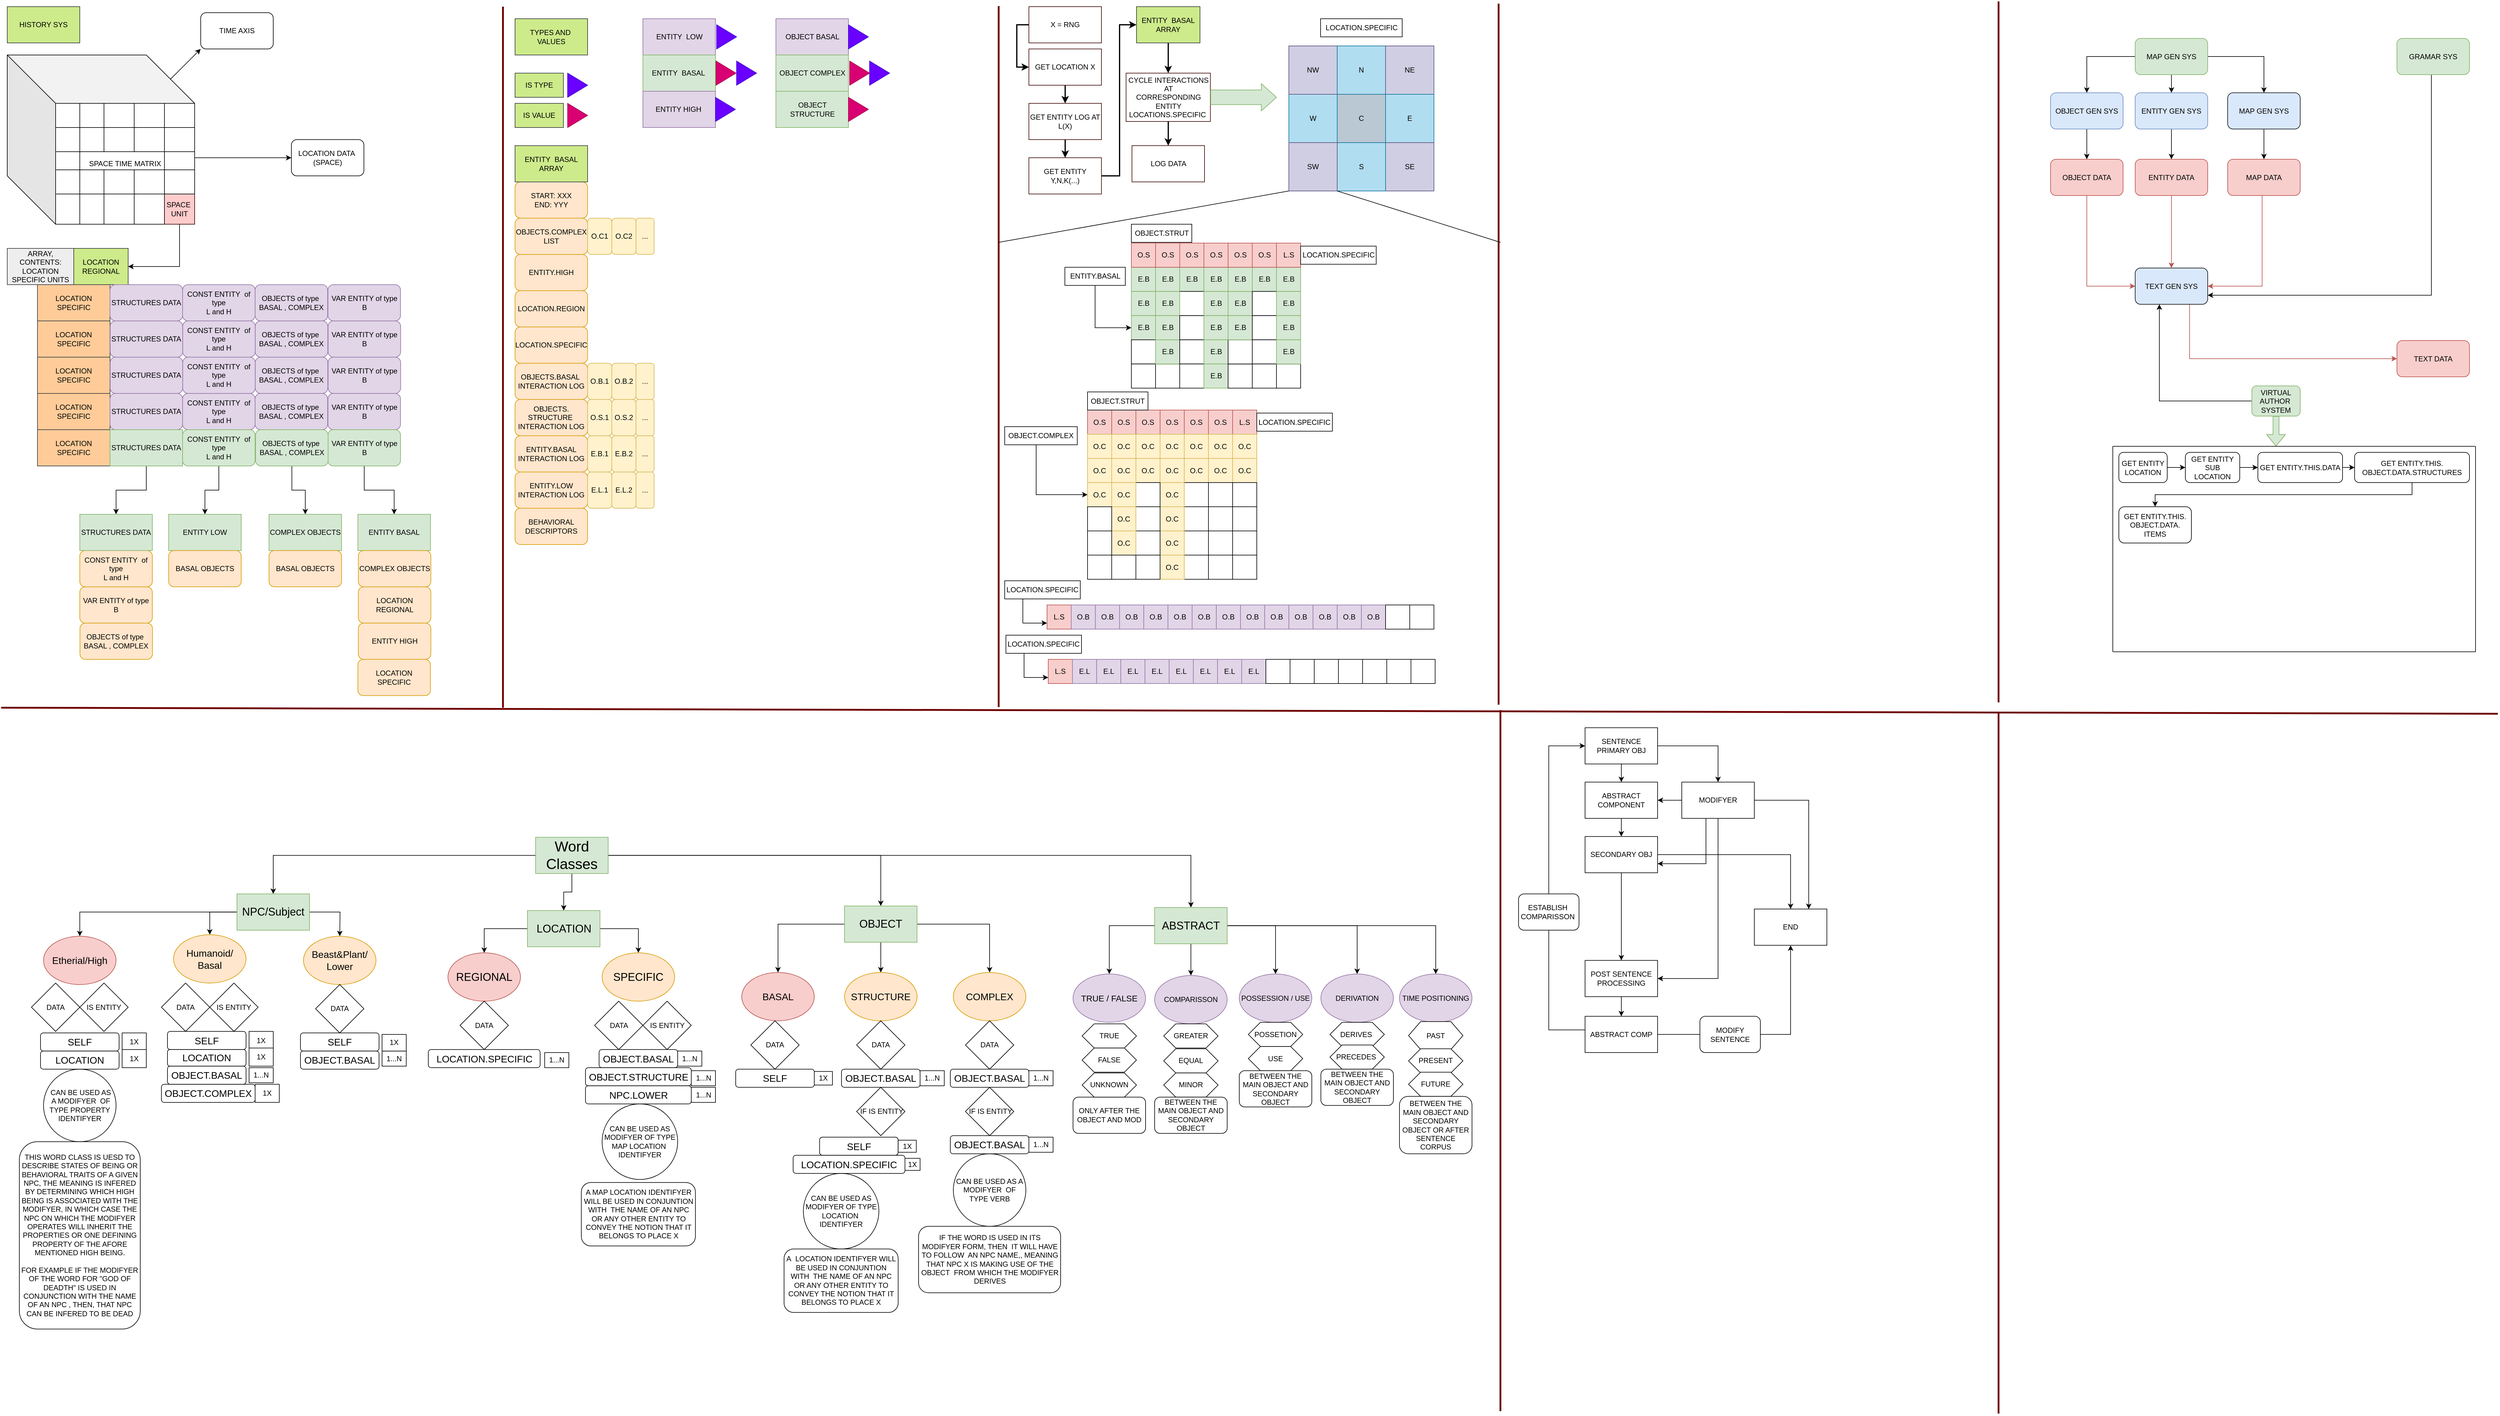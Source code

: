 <mxfile version="13.7.3" type="device"><diagram id="lYFOu49L-cLK6QLQP8Zb" name="Página-1"><mxGraphModel dx="4214" dy="1480" grid="1" gridSize="10" guides="1" tooltips="1" connect="1" arrows="1" fold="1" page="1" pageScale="1" pageWidth="827" pageHeight="1169" math="0" shadow="0"><root><mxCell id="0"/><mxCell id="1" parent="0"/><mxCell id="xmy9n8jQqBkJ4GsuuUSc-21" style="edgeStyle=orthogonalEdgeStyle;rounded=0;orthogonalLoop=1;jettySize=auto;html=1;" parent="1" source="eoMYGz3-ldaqzKyXFKC--1" target="xmy9n8jQqBkJ4GsuuUSc-4" edge="1"><mxGeometry relative="1" as="geometry"/></mxCell><mxCell id="eoMYGz3-ldaqzKyXFKC--1" value="ENTITY GEN SYS" style="rounded=1;whiteSpace=wrap;html=1;fillColor=#dae8fc;strokeColor=#6c8ebf;" parent="1" vertex="1"><mxGeometry x="1880" y="152.5" width="120" height="60" as="geometry"/></mxCell><mxCell id="xmy9n8jQqBkJ4GsuuUSc-25" style="edgeStyle=orthogonalEdgeStyle;rounded=0;orthogonalLoop=1;jettySize=auto;html=1;entryX=0;entryY=0.5;entryDx=0;entryDy=0;fillColor=#f8cecc;strokeColor=#b85450;" parent="1" source="eoMYGz3-ldaqzKyXFKC--2" target="eoMYGz3-ldaqzKyXFKC--4" edge="1"><mxGeometry relative="1" as="geometry"><Array as="points"><mxPoint x="1800" y="472.5"/></Array></mxGeometry></mxCell><mxCell id="eoMYGz3-ldaqzKyXFKC--2" value="OBJECT DATA" style="rounded=1;whiteSpace=wrap;html=1;fillColor=#f8cecc;strokeColor=#b85450;" parent="1" vertex="1"><mxGeometry x="1740" y="262.5" width="120" height="60" as="geometry"/></mxCell><mxCell id="xmy9n8jQqBkJ4GsuuUSc-30" style="edgeStyle=orthogonalEdgeStyle;rounded=0;orthogonalLoop=1;jettySize=auto;html=1;entryX=1;entryY=0.75;entryDx=0;entryDy=0;" parent="1" source="eoMYGz3-ldaqzKyXFKC--3" target="eoMYGz3-ldaqzKyXFKC--4" edge="1"><mxGeometry relative="1" as="geometry"><Array as="points"><mxPoint x="2370" y="487.5"/></Array></mxGeometry></mxCell><mxCell id="eoMYGz3-ldaqzKyXFKC--3" value="GRAMAR SYS" style="rounded=1;whiteSpace=wrap;html=1;fillColor=#d5e8d4;strokeColor=#82b366;" parent="1" vertex="1"><mxGeometry x="2313" y="62.5" width="120" height="60" as="geometry"/></mxCell><mxCell id="xmy9n8jQqBkJ4GsuuUSc-31" style="edgeStyle=orthogonalEdgeStyle;rounded=0;orthogonalLoop=1;jettySize=auto;html=1;fillColor=#f8cecc;strokeColor=#b85450;" parent="1" source="eoMYGz3-ldaqzKyXFKC--4" target="eoMYGz3-ldaqzKyXFKC--5" edge="1"><mxGeometry relative="1" as="geometry"><Array as="points"><mxPoint x="1970" y="592.5"/></Array></mxGeometry></mxCell><mxCell id="eoMYGz3-ldaqzKyXFKC--4" value="TEXT GEN SYS" style="rounded=1;whiteSpace=wrap;html=1;fillColor=#dae8fc;strokeColor=#0C0F14;" parent="1" vertex="1"><mxGeometry x="1880" y="442.5" width="120" height="60" as="geometry"/></mxCell><mxCell id="eoMYGz3-ldaqzKyXFKC--5" value="TEXT DATA" style="rounded=1;whiteSpace=wrap;html=1;fillColor=#f8cecc;strokeColor=#b85450;" parent="1" vertex="1"><mxGeometry x="2313" y="562.5" width="120" height="60" as="geometry"/></mxCell><mxCell id="xmy9n8jQqBkJ4GsuuUSc-22" style="edgeStyle=orthogonalEdgeStyle;rounded=0;orthogonalLoop=1;jettySize=auto;html=1;" parent="1" source="eoMYGz3-ldaqzKyXFKC--6" target="eoMYGz3-ldaqzKyXFKC--2" edge="1"><mxGeometry relative="1" as="geometry"/></mxCell><mxCell id="eoMYGz3-ldaqzKyXFKC--6" value="OBJECT GEN SYS" style="rounded=1;whiteSpace=wrap;html=1;fillColor=#dae8fc;strokeColor=#6c8ebf;" parent="1" vertex="1"><mxGeometry x="1740" y="152.5" width="120" height="60" as="geometry"/></mxCell><mxCell id="xmy9n8jQqBkJ4GsuuUSc-29" style="edgeStyle=orthogonalEdgeStyle;rounded=0;orthogonalLoop=1;jettySize=auto;html=1;" parent="1" source="eoMYGz3-ldaqzKyXFKC--19" target="eoMYGz3-ldaqzKyXFKC--4" edge="1"><mxGeometry relative="1" as="geometry"><Array as="points"><mxPoint x="1920" y="662.5"/></Array></mxGeometry></mxCell><mxCell id="eoMYGz3-ldaqzKyXFKC--19" value="VIRTUAL AUTHOR&amp;nbsp; SYSTEM" style="rounded=1;whiteSpace=wrap;html=1;fillColor=#d5e8d4;strokeColor=#82b366;" parent="1" vertex="1"><mxGeometry x="2073" y="637.5" width="80" height="50" as="geometry"/></mxCell><mxCell id="eoMYGz3-ldaqzKyXFKC--27" value="" style="shape=flexArrow;endArrow=classic;html=1;exitX=0.5;exitY=1;exitDx=0;exitDy=0;fillColor=#d5e8d4;strokeColor=#82b366;" parent="1" source="eoMYGz3-ldaqzKyXFKC--19" edge="1"><mxGeometry width="50" height="50" relative="1" as="geometry"><mxPoint x="2173" y="717.5" as="sourcePoint"/><mxPoint x="2113" y="737.5" as="targetPoint"/></mxGeometry></mxCell><mxCell id="eoMYGz3-ldaqzKyXFKC--42" style="edgeStyle=orthogonalEdgeStyle;rounded=0;orthogonalLoop=1;jettySize=auto;html=1;" parent="1" source="eoMYGz3-ldaqzKyXFKC--29" target="eoMYGz3-ldaqzKyXFKC--39" edge="1"><mxGeometry relative="1" as="geometry"/></mxCell><mxCell id="eoMYGz3-ldaqzKyXFKC--29" value="GET ENTITY LOCATION" style="rounded=1;whiteSpace=wrap;html=1;" parent="1" vertex="1"><mxGeometry x="1853" y="747.5" width="80" height="50" as="geometry"/></mxCell><mxCell id="eoMYGz3-ldaqzKyXFKC--33" value="" style="endArrow=none;html=1;" parent="1" edge="1"><mxGeometry width="50" height="50" relative="1" as="geometry"><mxPoint x="1843" y="737.5" as="sourcePoint"/><mxPoint x="2443" y="737.5" as="targetPoint"/></mxGeometry></mxCell><mxCell id="eoMYGz3-ldaqzKyXFKC--34" value="" style="endArrow=none;html=1;" parent="1" edge="1"><mxGeometry width="50" height="50" relative="1" as="geometry"><mxPoint x="1843" y="1077.5" as="sourcePoint"/><mxPoint x="1843" y="737.5" as="targetPoint"/></mxGeometry></mxCell><mxCell id="eoMYGz3-ldaqzKyXFKC--35" value="" style="endArrow=none;html=1;" parent="1" edge="1"><mxGeometry width="50" height="50" relative="1" as="geometry"><mxPoint x="1843" y="1077.5" as="sourcePoint"/><mxPoint x="2443" y="1077.5" as="targetPoint"/></mxGeometry></mxCell><mxCell id="eoMYGz3-ldaqzKyXFKC--36" value="" style="endArrow=none;html=1;" parent="1" edge="1"><mxGeometry width="50" height="50" relative="1" as="geometry"><mxPoint x="2443" y="1077.5" as="sourcePoint"/><mxPoint x="2443" y="737.5" as="targetPoint"/></mxGeometry></mxCell><mxCell id="eoMYGz3-ldaqzKyXFKC--43" style="edgeStyle=orthogonalEdgeStyle;rounded=0;orthogonalLoop=1;jettySize=auto;html=1;" parent="1" source="eoMYGz3-ldaqzKyXFKC--39" target="eoMYGz3-ldaqzKyXFKC--41" edge="1"><mxGeometry relative="1" as="geometry"/></mxCell><mxCell id="eoMYGz3-ldaqzKyXFKC--39" value="GET ENTITY SUB LOCATION" style="rounded=1;whiteSpace=wrap;html=1;" parent="1" vertex="1"><mxGeometry x="1963" y="747.5" width="90" height="50" as="geometry"/></mxCell><mxCell id="eoMYGz3-ldaqzKyXFKC--45" style="edgeStyle=orthogonalEdgeStyle;rounded=0;orthogonalLoop=1;jettySize=auto;html=1;" parent="1" source="eoMYGz3-ldaqzKyXFKC--41" target="eoMYGz3-ldaqzKyXFKC--44" edge="1"><mxGeometry relative="1" as="geometry"/></mxCell><mxCell id="eoMYGz3-ldaqzKyXFKC--41" value="GET ENTITY.THIS.DATA" style="rounded=1;whiteSpace=wrap;html=1;" parent="1" vertex="1"><mxGeometry x="2083" y="747.5" width="140" height="50" as="geometry"/></mxCell><mxCell id="eoMYGz3-ldaqzKyXFKC--48" style="edgeStyle=orthogonalEdgeStyle;rounded=0;orthogonalLoop=1;jettySize=auto;html=1;entryX=0.5;entryY=0;entryDx=0;entryDy=0;" parent="1" source="eoMYGz3-ldaqzKyXFKC--44" target="eoMYGz3-ldaqzKyXFKC--47" edge="1"><mxGeometry relative="1" as="geometry"><Array as="points"><mxPoint x="2338" y="817.5"/><mxPoint x="1913" y="817.5"/></Array></mxGeometry></mxCell><mxCell id="eoMYGz3-ldaqzKyXFKC--44" value="GET ENTITY.THIS.&lt;br&gt;OBJECT.DATA.STRUCTURES" style="rounded=1;whiteSpace=wrap;html=1;" parent="1" vertex="1"><mxGeometry x="2243" y="747.5" width="190" height="50" as="geometry"/></mxCell><mxCell id="eoMYGz3-ldaqzKyXFKC--47" value="GET ENTITY.THIS.&lt;br&gt;OBJECT.DATA.&lt;br&gt;ITEMS" style="rounded=1;whiteSpace=wrap;html=1;" parent="1" vertex="1"><mxGeometry x="1853" y="837.5" width="120" height="60" as="geometry"/></mxCell><mxCell id="xmy9n8jQqBkJ4GsuuUSc-2" style="edgeStyle=orthogonalEdgeStyle;rounded=0;orthogonalLoop=1;jettySize=auto;html=1;" parent="1" source="xmy9n8jQqBkJ4GsuuUSc-1" target="eoMYGz3-ldaqzKyXFKC--6" edge="1"><mxGeometry relative="1" as="geometry"/></mxCell><mxCell id="xmy9n8jQqBkJ4GsuuUSc-3" style="edgeStyle=orthogonalEdgeStyle;rounded=0;orthogonalLoop=1;jettySize=auto;html=1;" parent="1" source="xmy9n8jQqBkJ4GsuuUSc-1" target="eoMYGz3-ldaqzKyXFKC--1" edge="1"><mxGeometry relative="1" as="geometry"/></mxCell><mxCell id="xmy9n8jQqBkJ4GsuuUSc-19" style="edgeStyle=orthogonalEdgeStyle;rounded=0;orthogonalLoop=1;jettySize=auto;html=1;" parent="1" source="xmy9n8jQqBkJ4GsuuUSc-1" target="xmy9n8jQqBkJ4GsuuUSc-15" edge="1"><mxGeometry relative="1" as="geometry"/></mxCell><mxCell id="xmy9n8jQqBkJ4GsuuUSc-1" value="MAP GEN SYS" style="rounded=1;whiteSpace=wrap;html=1;fillColor=#d5e8d4;strokeColor=#82b366;" parent="1" vertex="1"><mxGeometry x="1880" y="62.5" width="120" height="60" as="geometry"/></mxCell><mxCell id="xmy9n8jQqBkJ4GsuuUSc-24" style="edgeStyle=orthogonalEdgeStyle;rounded=0;orthogonalLoop=1;jettySize=auto;html=1;fillColor=#f8cecc;strokeColor=#b85450;" parent="1" source="xmy9n8jQqBkJ4GsuuUSc-4" target="eoMYGz3-ldaqzKyXFKC--4" edge="1"><mxGeometry relative="1" as="geometry"/></mxCell><mxCell id="xmy9n8jQqBkJ4GsuuUSc-4" value="ENTITY DATA" style="rounded=1;whiteSpace=wrap;html=1;fillColor=#f8cecc;strokeColor=#b85450;" parent="1" vertex="1"><mxGeometry x="1880" y="262.5" width="120" height="60" as="geometry"/></mxCell><mxCell id="xmy9n8jQqBkJ4GsuuUSc-20" style="edgeStyle=orthogonalEdgeStyle;rounded=0;orthogonalLoop=1;jettySize=auto;html=1;" parent="1" source="xmy9n8jQqBkJ4GsuuUSc-15" target="xmy9n8jQqBkJ4GsuuUSc-17" edge="1"><mxGeometry relative="1" as="geometry"/></mxCell><mxCell id="xmy9n8jQqBkJ4GsuuUSc-15" value="MAP GEN SYS" style="rounded=1;whiteSpace=wrap;html=1;fillColor=#dae8fc;strokeColor=#11171F;" parent="1" vertex="1"><mxGeometry x="2033" y="152.5" width="120" height="60" as="geometry"/></mxCell><mxCell id="xmy9n8jQqBkJ4GsuuUSc-23" style="edgeStyle=orthogonalEdgeStyle;rounded=0;orthogonalLoop=1;jettySize=auto;html=1;fillColor=#f8cecc;strokeColor=#b85450;" parent="1" source="xmy9n8jQqBkJ4GsuuUSc-17" target="eoMYGz3-ldaqzKyXFKC--4" edge="1"><mxGeometry relative="1" as="geometry"><Array as="points"><mxPoint x="2090" y="472.5"/></Array></mxGeometry></mxCell><mxCell id="xmy9n8jQqBkJ4GsuuUSc-17" value="MAP DATA" style="rounded=1;whiteSpace=wrap;html=1;fillColor=#f8cecc;strokeColor=#b85450;" parent="1" vertex="1"><mxGeometry x="2033" y="262.5" width="120" height="60" as="geometry"/></mxCell><mxCell id="bfclUY5nSL_Y-pigKVKf-1" value="HISTORY SYS" style="rounded=0;whiteSpace=wrap;html=1;fillColor=#cdeb8b;strokeColor=#36393d;" parent="1" vertex="1"><mxGeometry x="-1640" y="10" width="120" height="60" as="geometry"/></mxCell><mxCell id="bfclUY5nSL_Y-pigKVKf-9" style="edgeStyle=orthogonalEdgeStyle;rounded=0;orthogonalLoop=1;jettySize=auto;html=1;" parent="1" source="bfclUY5nSL_Y-pigKVKf-2" edge="1"><mxGeometry relative="1" as="geometry"><mxPoint x="-1170" y="260" as="targetPoint"/><Array as="points"><mxPoint x="-1200" y="260"/><mxPoint x="-1200" y="260"/></Array></mxGeometry></mxCell><mxCell id="bfclUY5nSL_Y-pigKVKf-2" value="SPACE TIME MATRIX" style="shape=cube;whiteSpace=wrap;html=1;boundedLbl=1;backgroundOutline=1;darkOpacity=0.05;darkOpacity2=0.1;size=80;" parent="1" vertex="1"><mxGeometry x="-1640" y="90" width="310" height="280" as="geometry"/></mxCell><mxCell id="bfclUY5nSL_Y-pigKVKf-6" value="TIME AXIS" style="rounded=1;whiteSpace=wrap;html=1;" parent="1" vertex="1"><mxGeometry x="-1320" y="20" width="120" height="60" as="geometry"/></mxCell><mxCell id="bfclUY5nSL_Y-pigKVKf-13" value="" style="endArrow=classic;html=1;" parent="1" edge="1"><mxGeometry width="50" height="50" relative="1" as="geometry"><mxPoint x="-1370" y="130" as="sourcePoint"/><mxPoint x="-1320" y="80" as="targetPoint"/><Array as="points"><mxPoint x="-1340" y="100"/></Array></mxGeometry></mxCell><mxCell id="bfclUY5nSL_Y-pigKVKf-14" value="LOCATION DATA&amp;nbsp;&lt;br&gt;(SPACE)" style="rounded=1;whiteSpace=wrap;html=1;" parent="1" vertex="1"><mxGeometry x="-1170" y="230" width="120" height="60" as="geometry"/></mxCell><mxCell id="bfclUY5nSL_Y-pigKVKf-258" style="edgeStyle=orthogonalEdgeStyle;rounded=0;orthogonalLoop=1;jettySize=auto;html=1;entryX=1;entryY=0.5;entryDx=0;entryDy=0;" parent="1" source="bfclUY5nSL_Y-pigKVKf-15" target="bfclUY5nSL_Y-pigKVKf-31" edge="1"><mxGeometry relative="1" as="geometry"><Array as="points"><mxPoint x="-1355" y="440"/></Array></mxGeometry></mxCell><mxCell id="bfclUY5nSL_Y-pigKVKf-15" value="SPACE&amp;nbsp;&lt;br&gt;UNIT" style="rounded=0;whiteSpace=wrap;html=1;fillColor=#ffcccc;strokeColor=#3D0503;" parent="1" vertex="1"><mxGeometry x="-1380" y="320" width="50" height="50" as="geometry"/></mxCell><mxCell id="bfclUY5nSL_Y-pigKVKf-18" value="" style="endArrow=none;html=1;" parent="1" edge="1"><mxGeometry width="50" height="50" relative="1" as="geometry"><mxPoint x="-1380" y="170" as="sourcePoint"/><mxPoint x="-1380" y="370" as="targetPoint"/></mxGeometry></mxCell><mxCell id="bfclUY5nSL_Y-pigKVKf-19" value="" style="endArrow=none;html=1;" parent="1" edge="1"><mxGeometry width="50" height="50" relative="1" as="geometry"><mxPoint x="-1520" y="170" as="sourcePoint"/><mxPoint x="-1520" y="370" as="targetPoint"/></mxGeometry></mxCell><mxCell id="bfclUY5nSL_Y-pigKVKf-22" value="" style="endArrow=none;html=1;" parent="1" edge="1"><mxGeometry width="50" height="50" relative="1" as="geometry"><mxPoint x="-1330" y="210" as="sourcePoint"/><mxPoint x="-1560" y="210" as="targetPoint"/></mxGeometry></mxCell><mxCell id="bfclUY5nSL_Y-pigKVKf-23" value="" style="endArrow=none;html=1;" parent="1" edge="1"><mxGeometry width="50" height="50" relative="1" as="geometry"><mxPoint x="-1330" y="320" as="sourcePoint"/><mxPoint x="-1560" y="320" as="targetPoint"/></mxGeometry></mxCell><mxCell id="bfclUY5nSL_Y-pigKVKf-24" value="" style="endArrow=none;html=1;" parent="1" edge="1"><mxGeometry width="50" height="50" relative="1" as="geometry"><mxPoint x="-1330" y="280" as="sourcePoint"/><mxPoint x="-1560" y="280" as="targetPoint"/></mxGeometry></mxCell><mxCell id="bfclUY5nSL_Y-pigKVKf-25" value="" style="endArrow=none;html=1;" parent="1" edge="1"><mxGeometry width="50" height="50" relative="1" as="geometry"><mxPoint x="-1330" y="250" as="sourcePoint"/><mxPoint x="-1560" y="250" as="targetPoint"/></mxGeometry></mxCell><mxCell id="bfclUY5nSL_Y-pigKVKf-26" value="" style="endArrow=none;html=1;" parent="1" edge="1"><mxGeometry width="50" height="50" relative="1" as="geometry"><mxPoint x="-1480" y="280" as="sourcePoint"/><mxPoint x="-1480" y="370" as="targetPoint"/></mxGeometry></mxCell><mxCell id="bfclUY5nSL_Y-pigKVKf-27" value="" style="endArrow=none;html=1;" parent="1" edge="1"><mxGeometry width="50" height="50" relative="1" as="geometry"><mxPoint x="-1430" y="280" as="sourcePoint"/><mxPoint x="-1430" y="370" as="targetPoint"/></mxGeometry></mxCell><mxCell id="bfclUY5nSL_Y-pigKVKf-28" value="" style="endArrow=none;html=1;" parent="1" edge="1"><mxGeometry width="50" height="50" relative="1" as="geometry"><mxPoint x="-1480" y="170" as="sourcePoint"/><mxPoint x="-1480" y="250" as="targetPoint"/></mxGeometry></mxCell><mxCell id="bfclUY5nSL_Y-pigKVKf-30" value="" style="endArrow=none;html=1;" parent="1" edge="1"><mxGeometry width="50" height="50" relative="1" as="geometry"><mxPoint x="-1430" y="170" as="sourcePoint"/><mxPoint x="-1430" y="250" as="targetPoint"/></mxGeometry></mxCell><mxCell id="bfclUY5nSL_Y-pigKVKf-31" value="LOCATION REGIONAL" style="rounded=0;whiteSpace=wrap;html=1;fillColor=#cdeb8b;strokeColor=#36393d;" parent="1" vertex="1"><mxGeometry x="-1530" y="410" width="90" height="60" as="geometry"/></mxCell><mxCell id="bfclUY5nSL_Y-pigKVKf-33" style="edgeStyle=orthogonalEdgeStyle;rounded=0;orthogonalLoop=1;jettySize=auto;html=1;" parent="1" source="bfclUY5nSL_Y-pigKVKf-37" target="bfclUY5nSL_Y-pigKVKf-41" edge="1"><mxGeometry relative="1" as="geometry"/></mxCell><mxCell id="bfclUY5nSL_Y-pigKVKf-34" style="edgeStyle=orthogonalEdgeStyle;rounded=0;orthogonalLoop=1;jettySize=auto;html=1;" parent="1" source="bfclUY5nSL_Y-pigKVKf-37" target="bfclUY5nSL_Y-pigKVKf-44" edge="1"><mxGeometry relative="1" as="geometry"/></mxCell><mxCell id="bfclUY5nSL_Y-pigKVKf-35" style="edgeStyle=orthogonalEdgeStyle;rounded=0;orthogonalLoop=1;jettySize=auto;html=1;" parent="1" source="bfclUY5nSL_Y-pigKVKf-37" target="bfclUY5nSL_Y-pigKVKf-48" edge="1"><mxGeometry relative="1" as="geometry"/></mxCell><mxCell id="bfclUY5nSL_Y-pigKVKf-36" style="edgeStyle=orthogonalEdgeStyle;rounded=0;orthogonalLoop=1;jettySize=auto;html=1;" parent="1" source="bfclUY5nSL_Y-pigKVKf-37" target="bfclUY5nSL_Y-pigKVKf-108" edge="1"><mxGeometry relative="1" as="geometry"/></mxCell><mxCell id="bfclUY5nSL_Y-pigKVKf-37" value="&lt;font style=&quot;font-size: 24px&quot;&gt;Word Classes&lt;/font&gt;" style="rounded=0;whiteSpace=wrap;html=1;fillColor=#d5e8d4;strokeColor=#82b366;" parent="1" vertex="1"><mxGeometry x="-766" y="1384.38" width="120" height="60" as="geometry"/></mxCell><mxCell id="bfclUY5nSL_Y-pigKVKf-38" style="edgeStyle=orthogonalEdgeStyle;rounded=0;orthogonalLoop=1;jettySize=auto;html=1;entryX=0.5;entryY=0;entryDx=0;entryDy=0;" parent="1" source="bfclUY5nSL_Y-pigKVKf-41" target="bfclUY5nSL_Y-pigKVKf-49" edge="1"><mxGeometry relative="1" as="geometry"><mxPoint x="-1290" y="1548.13" as="targetPoint"/><Array as="points"><mxPoint x="-1305" y="1508.13"/><mxPoint x="-1305" y="1546.13"/></Array></mxGeometry></mxCell><mxCell id="bfclUY5nSL_Y-pigKVKf-39" style="edgeStyle=orthogonalEdgeStyle;rounded=0;orthogonalLoop=1;jettySize=auto;html=1;" parent="1" source="bfclUY5nSL_Y-pigKVKf-41" edge="1"><mxGeometry relative="1" as="geometry"><mxPoint x="-1090" y="1548.13" as="targetPoint"/></mxGeometry></mxCell><mxCell id="bfclUY5nSL_Y-pigKVKf-40" style="edgeStyle=orthogonalEdgeStyle;rounded=0;orthogonalLoop=1;jettySize=auto;html=1;entryX=0.5;entryY=0;entryDx=0;entryDy=0;" parent="1" source="bfclUY5nSL_Y-pigKVKf-41" target="bfclUY5nSL_Y-pigKVKf-90" edge="1"><mxGeometry relative="1" as="geometry"/></mxCell><mxCell id="bfclUY5nSL_Y-pigKVKf-41" value="&lt;font style=&quot;font-size: 18px&quot;&gt;NPC/Subject&lt;/font&gt;" style="rounded=0;whiteSpace=wrap;html=1;fillColor=#d5e8d4;strokeColor=#82b366;" parent="1" vertex="1"><mxGeometry x="-1260" y="1478.13" width="120" height="60" as="geometry"/></mxCell><mxCell id="bfclUY5nSL_Y-pigKVKf-42" style="edgeStyle=orthogonalEdgeStyle;rounded=0;orthogonalLoop=1;jettySize=auto;html=1;" parent="1" source="bfclUY5nSL_Y-pigKVKf-44" target="bfclUY5nSL_Y-pigKVKf-51" edge="1"><mxGeometry relative="1" as="geometry"/></mxCell><mxCell id="bfclUY5nSL_Y-pigKVKf-43" style="edgeStyle=orthogonalEdgeStyle;rounded=0;orthogonalLoop=1;jettySize=auto;html=1;" parent="1" source="bfclUY5nSL_Y-pigKVKf-44" target="bfclUY5nSL_Y-pigKVKf-52" edge="1"><mxGeometry relative="1" as="geometry"/></mxCell><mxCell id="bfclUY5nSL_Y-pigKVKf-44" value="&lt;font style=&quot;font-size: 18px&quot;&gt;LOCATION&lt;/font&gt;" style="rounded=0;whiteSpace=wrap;html=1;fillColor=#d5e8d4;strokeColor=#82b366;" parent="1" vertex="1"><mxGeometry x="-779.5" y="1505.63" width="120" height="60" as="geometry"/></mxCell><mxCell id="bfclUY5nSL_Y-pigKVKf-45" style="edgeStyle=orthogonalEdgeStyle;rounded=0;orthogonalLoop=1;jettySize=auto;html=1;" parent="1" source="bfclUY5nSL_Y-pigKVKf-48" target="bfclUY5nSL_Y-pigKVKf-54" edge="1"><mxGeometry relative="1" as="geometry"/></mxCell><mxCell id="bfclUY5nSL_Y-pigKVKf-46" style="edgeStyle=orthogonalEdgeStyle;rounded=0;orthogonalLoop=1;jettySize=auto;html=1;" parent="1" source="bfclUY5nSL_Y-pigKVKf-48" target="bfclUY5nSL_Y-pigKVKf-53" edge="1"><mxGeometry relative="1" as="geometry"><Array as="points"><mxPoint x="-365" y="1528.13"/></Array></mxGeometry></mxCell><mxCell id="bfclUY5nSL_Y-pigKVKf-47" style="edgeStyle=orthogonalEdgeStyle;rounded=0;orthogonalLoop=1;jettySize=auto;html=1;" parent="1" source="bfclUY5nSL_Y-pigKVKf-48" target="bfclUY5nSL_Y-pigKVKf-68" edge="1"><mxGeometry relative="1" as="geometry"/></mxCell><mxCell id="bfclUY5nSL_Y-pigKVKf-48" value="&lt;font style=&quot;font-size: 18px&quot;&gt;OBJECT&lt;/font&gt;" style="rounded=0;whiteSpace=wrap;html=1;fillColor=#d5e8d4;strokeColor=#82b366;" parent="1" vertex="1"><mxGeometry x="-255" y="1498.13" width="120" height="60" as="geometry"/></mxCell><mxCell id="bfclUY5nSL_Y-pigKVKf-49" value="&lt;font size=&quot;3&quot;&gt;Humanoid/&lt;br&gt;Basal&lt;br&gt;&lt;/font&gt;" style="ellipse;whiteSpace=wrap;html=1;fillColor=#ffe6cc;strokeColor=#d79b00;" parent="1" vertex="1"><mxGeometry x="-1365" y="1545.63" width="120" height="80" as="geometry"/></mxCell><mxCell id="bfclUY5nSL_Y-pigKVKf-50" value="&lt;font size=&quot;3&quot;&gt;Beast&amp;amp;Plant/&lt;br&gt;Lower&lt;/font&gt;" style="ellipse;whiteSpace=wrap;html=1;fillColor=#ffe6cc;strokeColor=#d79b00;" parent="1" vertex="1"><mxGeometry x="-1150" y="1548.13" width="120" height="80" as="geometry"/></mxCell><mxCell id="bfclUY5nSL_Y-pigKVKf-51" value="&lt;font style=&quot;font-size: 18px&quot;&gt;REGIONAL&lt;/font&gt;" style="ellipse;whiteSpace=wrap;html=1;fillColor=#f8cecc;strokeColor=#b85450;" parent="1" vertex="1"><mxGeometry x="-911" y="1575.63" width="120" height="80" as="geometry"/></mxCell><mxCell id="bfclUY5nSL_Y-pigKVKf-52" value="&lt;font style=&quot;font-size: 18px&quot;&gt;SPECIFIC&lt;/font&gt;" style="ellipse;whiteSpace=wrap;html=1;fillColor=#ffe6cc;strokeColor=#d79b00;" parent="1" vertex="1"><mxGeometry x="-656" y="1575.63" width="120" height="80" as="geometry"/></mxCell><mxCell id="bfclUY5nSL_Y-pigKVKf-53" value="&lt;font size=&quot;3&quot;&gt;BASAL&lt;/font&gt;" style="ellipse;whiteSpace=wrap;html=1;fillColor=#f8cecc;strokeColor=#b85450;" parent="1" vertex="1"><mxGeometry x="-425" y="1608.13" width="120" height="80" as="geometry"/></mxCell><mxCell id="bfclUY5nSL_Y-pigKVKf-54" value="&lt;font size=&quot;3&quot;&gt;COMPLEX&lt;/font&gt;" style="ellipse;whiteSpace=wrap;html=1;rotation=0;fillColor=#ffe6cc;strokeColor=#d79b00;" parent="1" vertex="1"><mxGeometry x="-75" y="1608.13" width="120" height="80" as="geometry"/></mxCell><mxCell id="bfclUY5nSL_Y-pigKVKf-55" value="DATA" style="rhombus;whiteSpace=wrap;html=1;" parent="1" vertex="1"><mxGeometry x="-891" y="1655.63" width="80" height="80" as="geometry"/></mxCell><mxCell id="bfclUY5nSL_Y-pigKVKf-56" value="&lt;font size=&quot;3&quot;&gt;LOCATION.SPECIFIC&lt;/font&gt;" style="rounded=1;whiteSpace=wrap;html=1;" parent="1" vertex="1"><mxGeometry x="-943.5" y="1735.63" width="185" height="30" as="geometry"/></mxCell><mxCell id="bfclUY5nSL_Y-pigKVKf-57" value="DATA" style="rhombus;whiteSpace=wrap;html=1;" parent="1" vertex="1"><mxGeometry x="-668.5" y="1655.63" width="80" height="80" as="geometry"/></mxCell><mxCell id="bfclUY5nSL_Y-pigKVKf-58" value="DATA" style="rhombus;whiteSpace=wrap;html=1;" parent="1" vertex="1"><mxGeometry x="-55" y="1688.13" width="80" height="80" as="geometry"/></mxCell><mxCell id="bfclUY5nSL_Y-pigKVKf-59" value="DATA" style="rhombus;whiteSpace=wrap;html=1;" parent="1" vertex="1"><mxGeometry x="-1130" y="1628.13" width="80" height="80" as="geometry"/></mxCell><mxCell id="bfclUY5nSL_Y-pigKVKf-60" value="&lt;font size=&quot;3&quot;&gt;SELF&lt;/font&gt;" style="rounded=1;whiteSpace=wrap;html=1;" parent="1" vertex="1"><mxGeometry x="-1155" y="1708.13" width="130" height="30" as="geometry"/></mxCell><mxCell id="bfclUY5nSL_Y-pigKVKf-61" value="DATA" style="rhombus;whiteSpace=wrap;html=1;" parent="1" vertex="1"><mxGeometry x="-410" y="1688.13" width="80" height="80" as="geometry"/></mxCell><mxCell id="bfclUY5nSL_Y-pigKVKf-62" value="&lt;font size=&quot;3&quot;&gt;SELF&lt;/font&gt;" style="rounded=1;whiteSpace=wrap;html=1;" parent="1" vertex="1"><mxGeometry x="-435" y="1768.13" width="130" height="30" as="geometry"/></mxCell><mxCell id="bfclUY5nSL_Y-pigKVKf-63" value="&lt;font size=&quot;3&quot;&gt;OBJECT.BASAL&lt;/font&gt;" style="rounded=1;whiteSpace=wrap;html=1;" parent="1" vertex="1"><mxGeometry x="-1155" y="1738.13" width="130" height="30" as="geometry"/></mxCell><mxCell id="bfclUY5nSL_Y-pigKVKf-64" value="DATA" style="rhombus;whiteSpace=wrap;html=1;" parent="1" vertex="1"><mxGeometry x="-1385" y="1625.63" width="80" height="80" as="geometry"/></mxCell><mxCell id="bfclUY5nSL_Y-pigKVKf-65" value="&lt;font size=&quot;3&quot;&gt;SELF&lt;/font&gt;" style="rounded=1;whiteSpace=wrap;html=1;" parent="1" vertex="1"><mxGeometry x="-1375" y="1705.63" width="130" height="30" as="geometry"/></mxCell><mxCell id="bfclUY5nSL_Y-pigKVKf-66" value="&lt;font size=&quot;3&quot;&gt;LOCATION&lt;/font&gt;" style="rounded=1;whiteSpace=wrap;html=1;" parent="1" vertex="1"><mxGeometry x="-1375" y="1735.63" width="130" height="27.5" as="geometry"/></mxCell><mxCell id="bfclUY5nSL_Y-pigKVKf-67" value="&lt;font size=&quot;3&quot;&gt;OBJECT.BASAL&lt;/font&gt;" style="rounded=1;whiteSpace=wrap;html=1;" parent="1" vertex="1"><mxGeometry x="-661" y="1735.63" width="130" height="30" as="geometry"/></mxCell><mxCell id="bfclUY5nSL_Y-pigKVKf-68" value="&lt;font size=&quot;3&quot;&gt;STRUCTURE&lt;/font&gt;" style="ellipse;whiteSpace=wrap;html=1;fillColor=#ffe6cc;strokeColor=#d79b00;" parent="1" vertex="1"><mxGeometry x="-255" y="1608.13" width="120" height="80" as="geometry"/></mxCell><mxCell id="bfclUY5nSL_Y-pigKVKf-69" value="DATA" style="rhombus;whiteSpace=wrap;html=1;" parent="1" vertex="1"><mxGeometry x="-235" y="1688.13" width="80" height="80" as="geometry"/></mxCell><mxCell id="bfclUY5nSL_Y-pigKVKf-70" value="&lt;font size=&quot;3&quot;&gt;SELF&lt;/font&gt;" style="rounded=1;whiteSpace=wrap;html=1;arcSize=16;" parent="1" vertex="1"><mxGeometry x="-296.25" y="1880.63" width="130" height="30" as="geometry"/></mxCell><mxCell id="bfclUY5nSL_Y-pigKVKf-71" value="&lt;font size=&quot;3&quot;&gt;OBJECT.BASAL&lt;/font&gt;" style="rounded=1;whiteSpace=wrap;html=1;" parent="1" vertex="1"><mxGeometry x="-80" y="1768.13" width="130" height="30" as="geometry"/></mxCell><mxCell id="bfclUY5nSL_Y-pigKVKf-72" value="&lt;font size=&quot;3&quot;&gt;OBJECT.BASAL&lt;/font&gt;" style="rounded=1;whiteSpace=wrap;html=1;" parent="1" vertex="1"><mxGeometry x="-260" y="1768.13" width="130" height="30" as="geometry"/></mxCell><mxCell id="bfclUY5nSL_Y-pigKVKf-73" value="&lt;font size=&quot;3&quot;&gt;LOCATION.SPECIFIC&lt;/font&gt;" style="rounded=1;whiteSpace=wrap;html=1;" parent="1" vertex="1"><mxGeometry x="-340" y="1910.63" width="185" height="30" as="geometry"/></mxCell><mxCell id="bfclUY5nSL_Y-pigKVKf-74" value="&lt;font size=&quot;3&quot;&gt;OBJECT.STRUCTURE&lt;/font&gt;" style="rounded=1;whiteSpace=wrap;html=1;" parent="1" vertex="1"><mxGeometry x="-683.5" y="1765.63" width="175" height="30" as="geometry"/></mxCell><mxCell id="bfclUY5nSL_Y-pigKVKf-75" value="&lt;font size=&quot;3&quot;&gt;NPC.LOWER&lt;/font&gt;" style="rounded=1;whiteSpace=wrap;html=1;" parent="1" vertex="1"><mxGeometry x="-683.5" y="1795.63" width="175" height="30" as="geometry"/></mxCell><mxCell id="bfclUY5nSL_Y-pigKVKf-76" value="1...N" style="rounded=0;whiteSpace=wrap;html=1;" parent="1" vertex="1"><mxGeometry x="-751" y="1740.63" width="40" height="25" as="geometry"/></mxCell><mxCell id="bfclUY5nSL_Y-pigKVKf-77" value="1...N" style="rounded=0;whiteSpace=wrap;html=1;" parent="1" vertex="1"><mxGeometry x="-1020" y="1738.13" width="40" height="25" as="geometry"/></mxCell><mxCell id="bfclUY5nSL_Y-pigKVKf-78" value="1...N" style="rounded=0;whiteSpace=wrap;html=1;" parent="1" vertex="1"><mxGeometry x="-531" y="1738.13" width="40" height="25" as="geometry"/></mxCell><mxCell id="bfclUY5nSL_Y-pigKVKf-79" value="1...N" style="rounded=0;whiteSpace=wrap;html=1;" parent="1" vertex="1"><mxGeometry x="-508.5" y="1770.63" width="40" height="25" as="geometry"/></mxCell><mxCell id="bfclUY5nSL_Y-pigKVKf-80" value="1...N" style="rounded=0;whiteSpace=wrap;html=1;" parent="1" vertex="1"><mxGeometry x="-508.5" y="1798.13" width="40" height="25" as="geometry"/></mxCell><mxCell id="bfclUY5nSL_Y-pigKVKf-81" value="1X" style="rounded=0;whiteSpace=wrap;html=1;" parent="1" vertex="1"><mxGeometry x="-1240" y="1705.63" width="40" height="30" as="geometry"/></mxCell><mxCell id="bfclUY5nSL_Y-pigKVKf-82" value="1X" style="rounded=0;whiteSpace=wrap;html=1;" parent="1" vertex="1"><mxGeometry x="-1240" y="1733.13" width="40" height="30" as="geometry"/></mxCell><mxCell id="bfclUY5nSL_Y-pigKVKf-84" value="1X" style="rounded=0;whiteSpace=wrap;html=1;" parent="1" vertex="1"><mxGeometry x="-1020" y="1710.63" width="40" height="27.5" as="geometry"/></mxCell><mxCell id="bfclUY5nSL_Y-pigKVKf-85" value="1X" style="rounded=0;whiteSpace=wrap;html=1;" parent="1" vertex="1"><mxGeometry x="-166.25" y="1885.63" width="30" height="20" as="geometry"/></mxCell><mxCell id="bfclUY5nSL_Y-pigKVKf-86" value="1X" style="rounded=0;whiteSpace=wrap;html=1;" parent="1" vertex="1"><mxGeometry x="-155" y="1915.63" width="25" height="20" as="geometry"/></mxCell><mxCell id="bfclUY5nSL_Y-pigKVKf-87" value="1X" style="rounded=0;whiteSpace=wrap;html=1;" parent="1" vertex="1"><mxGeometry x="-305" y="1771.88" width="30" height="22.5" as="geometry"/></mxCell><mxCell id="bfclUY5nSL_Y-pigKVKf-88" value="1...N" style="rounded=0;whiteSpace=wrap;html=1;" parent="1" vertex="1"><mxGeometry x="-130" y="1770.63" width="40" height="25" as="geometry"/></mxCell><mxCell id="bfclUY5nSL_Y-pigKVKf-89" value="1...N" style="rounded=0;whiteSpace=wrap;html=1;" parent="1" vertex="1"><mxGeometry x="50" y="1770.63" width="40" height="25" as="geometry"/></mxCell><mxCell id="bfclUY5nSL_Y-pigKVKf-90" value="&lt;font size=&quot;3&quot;&gt;Etherial/High&lt;br&gt;&lt;/font&gt;" style="ellipse;whiteSpace=wrap;html=1;fillColor=#f8cecc;strokeColor=#b85450;" parent="1" vertex="1"><mxGeometry x="-1580" y="1548.13" width="120" height="80" as="geometry"/></mxCell><mxCell id="bfclUY5nSL_Y-pigKVKf-91" value="DATA" style="rhombus;whiteSpace=wrap;html=1;direction=south;" parent="1" vertex="1"><mxGeometry x="-1600" y="1625.63" width="80" height="80" as="geometry"/></mxCell><mxCell id="bfclUY5nSL_Y-pigKVKf-92" value="&lt;font size=&quot;3&quot;&gt;SELF&lt;/font&gt;" style="rounded=1;whiteSpace=wrap;html=1;" parent="1" vertex="1"><mxGeometry x="-1585" y="1708.13" width="130" height="30" as="geometry"/></mxCell><mxCell id="bfclUY5nSL_Y-pigKVKf-93" value="&lt;font size=&quot;3&quot;&gt;LOCATION&lt;/font&gt;" style="rounded=1;whiteSpace=wrap;html=1;" parent="1" vertex="1"><mxGeometry x="-1585" y="1738.13" width="130" height="30" as="geometry"/></mxCell><mxCell id="bfclUY5nSL_Y-pigKVKf-94" value="1X" style="rounded=0;whiteSpace=wrap;html=1;" parent="1" vertex="1"><mxGeometry x="-1450" y="1708.13" width="40" height="30" as="geometry"/></mxCell><mxCell id="bfclUY5nSL_Y-pigKVKf-95" value="1X" style="rounded=0;whiteSpace=wrap;html=1;" parent="1" vertex="1"><mxGeometry x="-1450" y="1735.63" width="40" height="30" as="geometry"/></mxCell><mxCell id="bfclUY5nSL_Y-pigKVKf-96" value="IS ENTITY" style="rhombus;whiteSpace=wrap;html=1;" parent="1" vertex="1"><mxGeometry x="-1305" y="1625.63" width="80" height="80" as="geometry"/></mxCell><mxCell id="bfclUY5nSL_Y-pigKVKf-97" value="IS ENTITY" style="rhombus;whiteSpace=wrap;html=1;" parent="1" vertex="1"><mxGeometry x="-1520" y="1625.63" width="80" height="80" as="geometry"/></mxCell><mxCell id="bfclUY5nSL_Y-pigKVKf-98" value="&amp;nbsp;IF IS ENTITY" style="rhombus;whiteSpace=wrap;html=1;" parent="1" vertex="1"><mxGeometry x="-235" y="1798.13" width="80" height="80" as="geometry"/></mxCell><mxCell id="bfclUY5nSL_Y-pigKVKf-99" value="CAN BE USED AS A MODIFYER&amp;nbsp; OF TYPE VERB" style="ellipse;whiteSpace=wrap;html=1;aspect=fixed;" parent="1" vertex="1"><mxGeometry x="-75" y="1908.13" width="120" height="120" as="geometry"/></mxCell><mxCell id="bfclUY5nSL_Y-pigKVKf-100" value="&amp;nbsp; CAN BE USED AS&amp;nbsp; &amp;nbsp;A MODIFYER&amp;nbsp; OF TYPE PROPERTY IDENTIFYER" style="ellipse;whiteSpace=wrap;html=1;aspect=fixed;" parent="1" vertex="1"><mxGeometry x="-1580" y="1768.13" width="120" height="120" as="geometry"/></mxCell><mxCell id="bfclUY5nSL_Y-pigKVKf-101" value="THIS WORD CLASS IS UESD TO DESCRIBE STATES OF BEING OR BEHAVIORAL TRAITS OF A GIVEN NPC, THE MEANING IS INFERED BY DETERMINING WHICH HIGH BEING IS ASSOCIATED WITH THE MODIFYER, IN WHICH CASE THE NPC ON WHICH THE MODIFYER OPERATES WILL INHERIT THE PROPERTIES OR ONE DEFINING PROPERTY OF THE AFORE MENTIONED HIGH BEING.&lt;br&gt;&lt;br&gt;FOR EXAMPLE IF THE MODIFYER OF THE WORD FOR &quot;GOD OF DEADTH&quot; IS USED IN CONJUNCTION WITH THE NAME OF AN NPC , THEN, THAT NPC CAN BE INFERED TO BE DEAD" style="rounded=1;whiteSpace=wrap;html=1;" parent="1" vertex="1"><mxGeometry x="-1620" y="1888.13" width="200" height="310" as="geometry"/></mxCell><mxCell id="bfclUY5nSL_Y-pigKVKf-102" value="IF THE WORD IS USED IN ITS MODIFYER FORM, THEN&amp;nbsp; IT WILL HAVE TO FOLLOW&amp;nbsp; AN NPC NAME,, MEANING THAT NPC X IS MAKING USE OF THE OBJECT&amp;nbsp; FROM WHICH THE MODIFYER DERIVES" style="rounded=1;whiteSpace=wrap;html=1;" parent="1" vertex="1"><mxGeometry x="-132.5" y="2028.13" width="235" height="110" as="geometry"/></mxCell><mxCell id="bfclUY5nSL_Y-pigKVKf-103" style="edgeStyle=orthogonalEdgeStyle;rounded=0;orthogonalLoop=1;jettySize=auto;html=1;entryX=0.5;entryY=0;entryDx=0;entryDy=0;" parent="1" source="bfclUY5nSL_Y-pigKVKf-108" target="bfclUY5nSL_Y-pigKVKf-109" edge="1"><mxGeometry relative="1" as="geometry"><Array as="points"><mxPoint x="183" y="1530.63"/></Array></mxGeometry></mxCell><mxCell id="bfclUY5nSL_Y-pigKVKf-104" style="edgeStyle=orthogonalEdgeStyle;rounded=0;orthogonalLoop=1;jettySize=auto;html=1;entryX=0.5;entryY=0;entryDx=0;entryDy=0;" parent="1" source="bfclUY5nSL_Y-pigKVKf-108" target="bfclUY5nSL_Y-pigKVKf-110" edge="1"><mxGeometry relative="1" as="geometry"/></mxCell><mxCell id="bfclUY5nSL_Y-pigKVKf-105" style="edgeStyle=orthogonalEdgeStyle;rounded=0;orthogonalLoop=1;jettySize=auto;html=1;entryX=0.5;entryY=0;entryDx=0;entryDy=0;" parent="1" source="bfclUY5nSL_Y-pigKVKf-108" target="bfclUY5nSL_Y-pigKVKf-116" edge="1"><mxGeometry relative="1" as="geometry"/></mxCell><mxCell id="bfclUY5nSL_Y-pigKVKf-106" style="edgeStyle=orthogonalEdgeStyle;rounded=0;orthogonalLoop=1;jettySize=auto;html=1;" parent="1" source="bfclUY5nSL_Y-pigKVKf-108" target="bfclUY5nSL_Y-pigKVKf-124" edge="1"><mxGeometry relative="1" as="geometry"/></mxCell><mxCell id="bfclUY5nSL_Y-pigKVKf-107" style="edgeStyle=orthogonalEdgeStyle;rounded=0;orthogonalLoop=1;jettySize=auto;html=1;" parent="1" source="bfclUY5nSL_Y-pigKVKf-108" target="bfclUY5nSL_Y-pigKVKf-128" edge="1"><mxGeometry relative="1" as="geometry"/></mxCell><mxCell id="bfclUY5nSL_Y-pigKVKf-108" value="&lt;font style=&quot;font-size: 18px&quot;&gt;ABSTRACT&lt;/font&gt;" style="rounded=0;whiteSpace=wrap;html=1;fillColor=#d5e8d4;strokeColor=#82b366;" parent="1" vertex="1"><mxGeometry x="258" y="1500.63" width="120" height="60" as="geometry"/></mxCell><mxCell id="bfclUY5nSL_Y-pigKVKf-109" value="&lt;font style=&quot;font-size: 14px&quot;&gt;TRUE / FALSE&lt;/font&gt;" style="ellipse;whiteSpace=wrap;html=1;fillColor=#e1d5e7;strokeColor=#9673a6;" parent="1" vertex="1"><mxGeometry x="123" y="1610.63" width="120" height="80" as="geometry"/></mxCell><mxCell id="bfclUY5nSL_Y-pigKVKf-110" value="&lt;font style=&quot;font-size: 12px&quot;&gt;POSSESSION&amp;nbsp;&lt;/font&gt;/ USE" style="ellipse;whiteSpace=wrap;html=1;fillColor=#e1d5e7;strokeColor=#9673a6;" parent="1" vertex="1"><mxGeometry x="398" y="1610.63" width="120" height="80" as="geometry"/></mxCell><mxCell id="bfclUY5nSL_Y-pigKVKf-111" value="&amp;nbsp;IF IS ENTITY" style="rhombus;whiteSpace=wrap;html=1;" parent="1" vertex="1"><mxGeometry x="-55" y="1798.13" width="80" height="80" as="geometry"/></mxCell><mxCell id="bfclUY5nSL_Y-pigKVKf-112" value="1...N" style="rounded=0;whiteSpace=wrap;html=1;" parent="1" vertex="1"><mxGeometry x="50" y="1880.63" width="40" height="25" as="geometry"/></mxCell><mxCell id="bfclUY5nSL_Y-pigKVKf-113" value="&lt;font size=&quot;3&quot;&gt;OBJECT.BASAL&lt;/font&gt;" style="rounded=1;whiteSpace=wrap;html=1;" parent="1" vertex="1"><mxGeometry x="-80" y="1878.13" width="130" height="30" as="geometry"/></mxCell><mxCell id="bfclUY5nSL_Y-pigKVKf-114" value="CAN BE USED AS MODIFYER OF TYPE LOCATION&amp;nbsp; IDENTIFYER" style="ellipse;whiteSpace=wrap;html=1;aspect=fixed;" parent="1" vertex="1"><mxGeometry x="-323.12" y="1940.63" width="125" height="125" as="geometry"/></mxCell><mxCell id="bfclUY5nSL_Y-pigKVKf-115" value="A&amp;nbsp; LOCATION IDENTIFYER WILL BE USED IN CONJUNTION WITH&amp;nbsp; THE NAME OF AN NPC OR ANY OTHER ENTITY TO CONVEY THE NOTION THAT IT BELONGS TO PLACE X" style="rounded=1;whiteSpace=wrap;html=1;" parent="1" vertex="1"><mxGeometry x="-355" y="2065.63" width="188.75" height="105" as="geometry"/></mxCell><mxCell id="bfclUY5nSL_Y-pigKVKf-116" value="TIME POSITIONING" style="ellipse;whiteSpace=wrap;html=1;fillColor=#e1d5e7;strokeColor=#9673a6;" parent="1" vertex="1"><mxGeometry x="663" y="1610.63" width="120" height="80" as="geometry"/></mxCell><mxCell id="bfclUY5nSL_Y-pigKVKf-117" value="PAST" style="shape=hexagon;perimeter=hexagonPerimeter2;whiteSpace=wrap;html=1;fixedSize=1;" parent="1" vertex="1"><mxGeometry x="678" y="1689.38" width="90" height="46.25" as="geometry"/></mxCell><mxCell id="bfclUY5nSL_Y-pigKVKf-118" value="PRESENT" style="shape=hexagon;perimeter=hexagonPerimeter2;whiteSpace=wrap;html=1;fixedSize=1;" parent="1" vertex="1"><mxGeometry x="678" y="1734.38" width="90" height="40" as="geometry"/></mxCell><mxCell id="bfclUY5nSL_Y-pigKVKf-119" value="FUTURE" style="shape=hexagon;perimeter=hexagonPerimeter2;whiteSpace=wrap;html=1;fixedSize=1;" parent="1" vertex="1"><mxGeometry x="678" y="1773.13" width="90" height="40" as="geometry"/></mxCell><mxCell id="bfclUY5nSL_Y-pigKVKf-120" value="POSSETION" style="shape=hexagon;perimeter=hexagonPerimeter2;whiteSpace=wrap;html=1;fixedSize=1;" parent="1" vertex="1"><mxGeometry x="413" y="1690.63" width="90" height="40" as="geometry"/></mxCell><mxCell id="bfclUY5nSL_Y-pigKVKf-121" value="USE" style="shape=hexagon;perimeter=hexagonPerimeter2;whiteSpace=wrap;html=1;fixedSize=1;" parent="1" vertex="1"><mxGeometry x="413" y="1730.63" width="90" height="40" as="geometry"/></mxCell><mxCell id="bfclUY5nSL_Y-pigKVKf-122" value="TRUE" style="shape=hexagon;perimeter=hexagonPerimeter2;whiteSpace=wrap;html=1;fixedSize=1;" parent="1" vertex="1"><mxGeometry x="138" y="1693.13" width="90" height="40" as="geometry"/></mxCell><mxCell id="bfclUY5nSL_Y-pigKVKf-123" value="FALSE" style="shape=hexagon;perimeter=hexagonPerimeter2;whiteSpace=wrap;html=1;fixedSize=1;" parent="1" vertex="1"><mxGeometry x="138" y="1733.13" width="90" height="40" as="geometry"/></mxCell><mxCell id="bfclUY5nSL_Y-pigKVKf-124" value="COMPARISSON" style="ellipse;whiteSpace=wrap;html=1;fillColor=#e1d5e7;strokeColor=#9673a6;" parent="1" vertex="1"><mxGeometry x="258" y="1613.13" width="120" height="80" as="geometry"/></mxCell><mxCell id="bfclUY5nSL_Y-pigKVKf-125" value="GREATER" style="shape=hexagon;perimeter=hexagonPerimeter2;whiteSpace=wrap;html=1;fixedSize=1;" parent="1" vertex="1"><mxGeometry x="273" y="1693.13" width="90" height="40" as="geometry"/></mxCell><mxCell id="bfclUY5nSL_Y-pigKVKf-126" value="EQUAL" style="shape=hexagon;perimeter=hexagonPerimeter2;whiteSpace=wrap;html=1;fixedSize=1;" parent="1" vertex="1"><mxGeometry x="273" y="1734.38" width="90" height="40" as="geometry"/></mxCell><mxCell id="bfclUY5nSL_Y-pigKVKf-127" value="MINOR" style="shape=hexagon;perimeter=hexagonPerimeter2;whiteSpace=wrap;html=1;fixedSize=1;" parent="1" vertex="1"><mxGeometry x="273" y="1774.38" width="90" height="40" as="geometry"/></mxCell><mxCell id="bfclUY5nSL_Y-pigKVKf-128" value="DERIVATION" style="ellipse;whiteSpace=wrap;html=1;fillColor=#e1d5e7;strokeColor=#9673a6;" parent="1" vertex="1"><mxGeometry x="533" y="1610.63" width="120" height="80" as="geometry"/></mxCell><mxCell id="bfclUY5nSL_Y-pigKVKf-129" value="DERIVES&amp;nbsp;" style="shape=hexagon;perimeter=hexagonPerimeter2;whiteSpace=wrap;html=1;fixedSize=1;" parent="1" vertex="1"><mxGeometry x="548" y="1690.63" width="90" height="40" as="geometry"/></mxCell><mxCell id="bfclUY5nSL_Y-pigKVKf-130" value="PRECEDES&amp;nbsp;" style="shape=hexagon;perimeter=hexagonPerimeter2;whiteSpace=wrap;html=1;fixedSize=1;" parent="1" vertex="1"><mxGeometry x="548" y="1728.13" width="90" height="40" as="geometry"/></mxCell><mxCell id="bfclUY5nSL_Y-pigKVKf-131" style="edgeStyle=orthogonalEdgeStyle;rounded=0;orthogonalLoop=1;jettySize=auto;html=1;entryX=0.5;entryY=0;entryDx=0;entryDy=0;" parent="1" source="bfclUY5nSL_Y-pigKVKf-133" target="bfclUY5nSL_Y-pigKVKf-143" edge="1"><mxGeometry relative="1" as="geometry"/></mxCell><mxCell id="bfclUY5nSL_Y-pigKVKf-132" style="edgeStyle=orthogonalEdgeStyle;rounded=0;orthogonalLoop=1;jettySize=auto;html=1;" parent="1" source="bfclUY5nSL_Y-pigKVKf-133" target="bfclUY5nSL_Y-pigKVKf-135" edge="1"><mxGeometry relative="1" as="geometry"/></mxCell><mxCell id="bfclUY5nSL_Y-pigKVKf-133" value="SENTENCE PRIMARY OBJ" style="rounded=0;whiteSpace=wrap;html=1;" parent="1" vertex="1"><mxGeometry x="970" y="1203.13" width="120" height="60" as="geometry"/></mxCell><mxCell id="bfclUY5nSL_Y-pigKVKf-134" style="edgeStyle=orthogonalEdgeStyle;rounded=0;orthogonalLoop=1;jettySize=auto;html=1;" parent="1" source="bfclUY5nSL_Y-pigKVKf-135" target="bfclUY5nSL_Y-pigKVKf-138" edge="1"><mxGeometry relative="1" as="geometry"/></mxCell><mxCell id="bfclUY5nSL_Y-pigKVKf-135" value="ABSTRACT COMPONENT" style="rounded=0;whiteSpace=wrap;html=1;" parent="1" vertex="1"><mxGeometry x="970" y="1293.13" width="120" height="60" as="geometry"/></mxCell><mxCell id="bfclUY5nSL_Y-pigKVKf-136" style="edgeStyle=orthogonalEdgeStyle;rounded=0;orthogonalLoop=1;jettySize=auto;html=1;" parent="1" source="bfclUY5nSL_Y-pigKVKf-138" target="bfclUY5nSL_Y-pigKVKf-145" edge="1"><mxGeometry relative="1" as="geometry"/></mxCell><mxCell id="bfclUY5nSL_Y-pigKVKf-137" style="edgeStyle=orthogonalEdgeStyle;rounded=0;orthogonalLoop=1;jettySize=auto;html=1;" parent="1" source="bfclUY5nSL_Y-pigKVKf-138" target="bfclUY5nSL_Y-pigKVKf-149" edge="1"><mxGeometry relative="1" as="geometry"/></mxCell><mxCell id="bfclUY5nSL_Y-pigKVKf-138" value="SECONDARY OBJ" style="rounded=0;whiteSpace=wrap;html=1;" parent="1" vertex="1"><mxGeometry x="970" y="1383.13" width="120" height="60" as="geometry"/></mxCell><mxCell id="bfclUY5nSL_Y-pigKVKf-139" style="edgeStyle=orthogonalEdgeStyle;rounded=0;orthogonalLoop=1;jettySize=auto;html=1;" parent="1" source="bfclUY5nSL_Y-pigKVKf-143" target="bfclUY5nSL_Y-pigKVKf-135" edge="1"><mxGeometry relative="1" as="geometry"/></mxCell><mxCell id="bfclUY5nSL_Y-pigKVKf-140" style="edgeStyle=orthogonalEdgeStyle;rounded=0;orthogonalLoop=1;jettySize=auto;html=1;entryX=1;entryY=0.5;entryDx=0;entryDy=0;" parent="1" source="bfclUY5nSL_Y-pigKVKf-143" target="bfclUY5nSL_Y-pigKVKf-145" edge="1"><mxGeometry relative="1" as="geometry"><Array as="points"><mxPoint x="1190" y="1618.13"/></Array></mxGeometry></mxCell><mxCell id="bfclUY5nSL_Y-pigKVKf-141" style="edgeStyle=orthogonalEdgeStyle;rounded=0;orthogonalLoop=1;jettySize=auto;html=1;entryX=0.75;entryY=0;entryDx=0;entryDy=0;" parent="1" source="bfclUY5nSL_Y-pigKVKf-143" target="bfclUY5nSL_Y-pigKVKf-149" edge="1"><mxGeometry relative="1" as="geometry"><Array as="points"><mxPoint x="1340" y="1323.13"/></Array></mxGeometry></mxCell><mxCell id="bfclUY5nSL_Y-pigKVKf-142" style="edgeStyle=orthogonalEdgeStyle;rounded=0;orthogonalLoop=1;jettySize=auto;html=1;entryX=1;entryY=0.75;entryDx=0;entryDy=0;" parent="1" source="bfclUY5nSL_Y-pigKVKf-143" target="bfclUY5nSL_Y-pigKVKf-138" edge="1"><mxGeometry relative="1" as="geometry"><Array as="points"><mxPoint x="1170" y="1428.63"/></Array></mxGeometry></mxCell><mxCell id="bfclUY5nSL_Y-pigKVKf-143" value="MODIFYER" style="rounded=0;whiteSpace=wrap;html=1;" parent="1" vertex="1"><mxGeometry x="1130" y="1293.13" width="120" height="60" as="geometry"/></mxCell><mxCell id="bfclUY5nSL_Y-pigKVKf-144" style="edgeStyle=orthogonalEdgeStyle;rounded=0;orthogonalLoop=1;jettySize=auto;html=1;" parent="1" source="bfclUY5nSL_Y-pigKVKf-145" target="bfclUY5nSL_Y-pigKVKf-148" edge="1"><mxGeometry relative="1" as="geometry"/></mxCell><mxCell id="bfclUY5nSL_Y-pigKVKf-145" value="POST SENTENCE PROCESSING" style="rounded=0;whiteSpace=wrap;html=1;" parent="1" vertex="1"><mxGeometry x="970" y="1588.13" width="120" height="60" as="geometry"/></mxCell><mxCell id="bfclUY5nSL_Y-pigKVKf-146" style="edgeStyle=orthogonalEdgeStyle;rounded=0;orthogonalLoop=1;jettySize=auto;html=1;entryX=0;entryY=0.5;entryDx=0;entryDy=0;" parent="1" source="bfclUY5nSL_Y-pigKVKf-148" target="bfclUY5nSL_Y-pigKVKf-133" edge="1"><mxGeometry relative="1" as="geometry"><Array as="points"><mxPoint x="1030" y="1703.13"/><mxPoint x="910" y="1703.13"/><mxPoint x="910" y="1233.13"/></Array></mxGeometry></mxCell><mxCell id="bfclUY5nSL_Y-pigKVKf-147" style="edgeStyle=orthogonalEdgeStyle;rounded=0;orthogonalLoop=1;jettySize=auto;html=1;entryX=0.5;entryY=1;entryDx=0;entryDy=0;" parent="1" source="bfclUY5nSL_Y-pigKVKf-148" target="bfclUY5nSL_Y-pigKVKf-149" edge="1"><mxGeometry relative="1" as="geometry"/></mxCell><mxCell id="bfclUY5nSL_Y-pigKVKf-148" value="ABSTRACT COMP" style="rounded=0;whiteSpace=wrap;html=1;" parent="1" vertex="1"><mxGeometry x="970" y="1680.63" width="120" height="60" as="geometry"/></mxCell><mxCell id="bfclUY5nSL_Y-pigKVKf-149" value="END" style="rounded=0;whiteSpace=wrap;html=1;" parent="1" vertex="1"><mxGeometry x="1250" y="1503.13" width="120" height="60" as="geometry"/></mxCell><mxCell id="bfclUY5nSL_Y-pigKVKf-150" value="ESTABLISH&amp;nbsp;&lt;br&gt;COMPARISSON&amp;nbsp;" style="rounded=1;whiteSpace=wrap;html=1;" parent="1" vertex="1"><mxGeometry x="860" y="1478.13" width="100" height="60" as="geometry"/></mxCell><mxCell id="bfclUY5nSL_Y-pigKVKf-151" value="MODIFY SENTENCE" style="rounded=1;whiteSpace=wrap;html=1;" parent="1" vertex="1"><mxGeometry x="1160" y="1680.63" width="100" height="60" as="geometry"/></mxCell><mxCell id="bfclUY5nSL_Y-pigKVKf-152" value="ONLY AFTER THE OBJECT AND MOD" style="rounded=1;whiteSpace=wrap;html=1;" parent="1" vertex="1"><mxGeometry x="123" y="1814.38" width="120" height="60" as="geometry"/></mxCell><mxCell id="bfclUY5nSL_Y-pigKVKf-153" value="BETWEEN THE MAIN OBJECT AND SECONDARY OBJECT" style="rounded=1;whiteSpace=wrap;html=1;" parent="1" vertex="1"><mxGeometry x="258" y="1814.38" width="120" height="60" as="geometry"/></mxCell><mxCell id="bfclUY5nSL_Y-pigKVKf-154" value="BETWEEN THE MAIN OBJECT AND SECONDARY OBJECT" style="rounded=1;whiteSpace=wrap;html=1;" parent="1" vertex="1"><mxGeometry x="398" y="1770.63" width="120" height="60" as="geometry"/></mxCell><mxCell id="bfclUY5nSL_Y-pigKVKf-155" value="BETWEEN THE MAIN OBJECT AND SECONDARY OBJECT" style="rounded=1;whiteSpace=wrap;html=1;" parent="1" vertex="1"><mxGeometry x="533" y="1768.13" width="120" height="60" as="geometry"/></mxCell><mxCell id="bfclUY5nSL_Y-pigKVKf-156" value="CAN BE USED AS MODIFYER OF TYPE MAP LOCATION&amp;nbsp; IDENTIFYER" style="ellipse;whiteSpace=wrap;html=1;aspect=fixed;" parent="1" vertex="1"><mxGeometry x="-656" y="1825.63" width="125" height="125" as="geometry"/></mxCell><mxCell id="bfclUY5nSL_Y-pigKVKf-157" value="A MAP LOCATION IDENTIFYER WILL BE USED IN CONJUNTION WITH&amp;nbsp; THE NAME OF AN NPC OR ANY OTHER ENTITY TO CONVEY THE NOTION THAT IT BELONGS TO PLACE X" style="rounded=1;whiteSpace=wrap;html=1;" parent="1" vertex="1"><mxGeometry x="-690.37" y="1955.63" width="188.75" height="105" as="geometry"/></mxCell><mxCell id="bfclUY5nSL_Y-pigKVKf-158" value="IS ENTITY" style="rhombus;whiteSpace=wrap;html=1;" parent="1" vertex="1"><mxGeometry x="-588.5" y="1655.63" width="80" height="80" as="geometry"/></mxCell><mxCell id="bfclUY5nSL_Y-pigKVKf-159" value="BETWEEN THE MAIN OBJECT AND SECONDARY OBJECT OR AFTER SENTENCE CORPUS" style="rounded=1;whiteSpace=wrap;html=1;" parent="1" vertex="1"><mxGeometry x="663" y="1813.13" width="120" height="95" as="geometry"/></mxCell><mxCell id="bfclUY5nSL_Y-pigKVKf-160" value="UNKNOWN" style="shape=hexagon;perimeter=hexagonPerimeter2;whiteSpace=wrap;html=1;fixedSize=1;" parent="1" vertex="1"><mxGeometry x="138" y="1774.38" width="90" height="40" as="geometry"/></mxCell><mxCell id="bfclUY5nSL_Y-pigKVKf-161" value="&lt;font size=&quot;3&quot;&gt;OBJECT.COMPLEX&lt;/font&gt;" style="rounded=1;whiteSpace=wrap;html=1;" parent="1" vertex="1"><mxGeometry x="-1385" y="1793.13" width="155" height="30" as="geometry"/></mxCell><mxCell id="bfclUY5nSL_Y-pigKVKf-162" value="1X" style="rounded=0;whiteSpace=wrap;html=1;" parent="1" vertex="1"><mxGeometry x="-1230" y="1793.13" width="40" height="30" as="geometry"/></mxCell><mxCell id="bfclUY5nSL_Y-pigKVKf-163" value="&lt;font size=&quot;3&quot;&gt;OBJECT.BASAL&lt;/font&gt;" style="rounded=1;whiteSpace=wrap;html=1;" parent="1" vertex="1"><mxGeometry x="-1375" y="1763.13" width="130" height="30" as="geometry"/></mxCell><mxCell id="bfclUY5nSL_Y-pigKVKf-164" value="1...N" style="rounded=0;whiteSpace=wrap;html=1;" parent="1" vertex="1"><mxGeometry x="-1240" y="1765.63" width="40" height="25" as="geometry"/></mxCell><mxCell id="bfclUY5nSL_Y-pigKVKf-166" value="LOCATION SPECIFIC" style="rounded=0;whiteSpace=wrap;html=1;strokeColor=#36393d;fillColor=#ffcc99;" parent="1" vertex="1"><mxGeometry x="-1590" y="470" width="120" height="60" as="geometry"/></mxCell><mxCell id="bfclUY5nSL_Y-pigKVKf-167" value="LOCATION SPECIFIC" style="rounded=0;whiteSpace=wrap;html=1;strokeColor=#36393d;fillColor=#ffcc99;" parent="1" vertex="1"><mxGeometry x="-1590" y="530" width="120" height="60" as="geometry"/></mxCell><mxCell id="bfclUY5nSL_Y-pigKVKf-168" value="LOCATION SPECIFIC" style="rounded=0;whiteSpace=wrap;html=1;strokeColor=#36393d;fillColor=#ffcc99;" parent="1" vertex="1"><mxGeometry x="-1590" y="590" width="120" height="60" as="geometry"/></mxCell><mxCell id="bfclUY5nSL_Y-pigKVKf-171" value="LOCATION SPECIFIC" style="rounded=0;whiteSpace=wrap;html=1;strokeColor=#36393d;fillColor=#ffcc99;" parent="1" vertex="1"><mxGeometry x="-1590" y="650" width="120" height="60" as="geometry"/></mxCell><mxCell id="bfclUY5nSL_Y-pigKVKf-172" value="LOCATION SPECIFIC" style="rounded=0;whiteSpace=wrap;html=1;strokeColor=#36393d;fillColor=#ffcc99;" parent="1" vertex="1"><mxGeometry x="-1590" y="710" width="120" height="60" as="geometry"/></mxCell><mxCell id="bfclUY5nSL_Y-pigKVKf-173" value="ARRAY, CONTENTS:&lt;br&gt;LOCATION SPECIFIC UNITS" style="rounded=0;whiteSpace=wrap;html=1;strokeColor=#36393d;fillColor=#eeeeee;" parent="1" vertex="1"><mxGeometry x="-1640" y="410" width="110" height="60" as="geometry"/></mxCell><mxCell id="bfclUY5nSL_Y-pigKVKf-174" value="STRUCTURES DATA" style="rounded=1;whiteSpace=wrap;html=1;strokeColor=#9673a6;fillColor=#e1d5e7;" parent="1" vertex="1"><mxGeometry x="-1470" y="470" width="120" height="60" as="geometry"/></mxCell><mxCell id="bfclUY5nSL_Y-pigKVKf-175" value="CONST ENTITY&amp;nbsp; of type&lt;br&gt;L and H" style="rounded=1;whiteSpace=wrap;html=1;strokeColor=#9673a6;fillColor=#e1d5e7;" parent="1" vertex="1"><mxGeometry x="-1350" y="470" width="120" height="60" as="geometry"/></mxCell><mxCell id="bfclUY5nSL_Y-pigKVKf-176" value="OBJECTS of type&amp;nbsp;&lt;br&gt;BASAL , COMPLEX" style="rounded=1;whiteSpace=wrap;html=1;strokeColor=#9673a6;fillColor=#e1d5e7;" parent="1" vertex="1"><mxGeometry x="-1230" y="470" width="120" height="60" as="geometry"/></mxCell><mxCell id="bfclUY5nSL_Y-pigKVKf-177" value="VAR ENTITY of type&lt;br&gt;B" style="rounded=1;whiteSpace=wrap;html=1;strokeColor=#9673a6;fillColor=#e1d5e7;" parent="1" vertex="1"><mxGeometry x="-1109.5" y="470" width="120" height="60" as="geometry"/></mxCell><mxCell id="bfclUY5nSL_Y-pigKVKf-178" value="STRUCTURES DATA" style="rounded=1;whiteSpace=wrap;html=1;strokeColor=#9673a6;fillColor=#e1d5e7;" parent="1" vertex="1"><mxGeometry x="-1469.75" y="530" width="120" height="60" as="geometry"/></mxCell><mxCell id="bfclUY5nSL_Y-pigKVKf-179" value="CONST ENTITY&amp;nbsp; of type&lt;br&gt;L and H" style="rounded=1;whiteSpace=wrap;html=1;strokeColor=#9673a6;fillColor=#e1d5e7;" parent="1" vertex="1"><mxGeometry x="-1349.75" y="530" width="120" height="60" as="geometry"/></mxCell><mxCell id="bfclUY5nSL_Y-pigKVKf-180" value="OBJECTS of type&amp;nbsp;&lt;br&gt;BASAL , COMPLEX" style="rounded=1;whiteSpace=wrap;html=1;strokeColor=#9673a6;fillColor=#e1d5e7;" parent="1" vertex="1"><mxGeometry x="-1229.75" y="530" width="120" height="60" as="geometry"/></mxCell><mxCell id="bfclUY5nSL_Y-pigKVKf-181" value="VAR ENTITY of type&lt;br&gt;B" style="rounded=1;whiteSpace=wrap;html=1;strokeColor=#9673a6;fillColor=#e1d5e7;" parent="1" vertex="1"><mxGeometry x="-1109.25" y="530" width="120" height="60" as="geometry"/></mxCell><mxCell id="bfclUY5nSL_Y-pigKVKf-182" value="STRUCTURES DATA" style="rounded=1;whiteSpace=wrap;html=1;strokeColor=#9673a6;fillColor=#e1d5e7;" parent="1" vertex="1"><mxGeometry x="-1469.75" y="590" width="120" height="60" as="geometry"/></mxCell><mxCell id="bfclUY5nSL_Y-pigKVKf-183" value="CONST ENTITY&amp;nbsp; of type&lt;br&gt;L and H" style="rounded=1;whiteSpace=wrap;html=1;strokeColor=#9673a6;fillColor=#e1d5e7;" parent="1" vertex="1"><mxGeometry x="-1349.75" y="590" width="120" height="60" as="geometry"/></mxCell><mxCell id="bfclUY5nSL_Y-pigKVKf-184" value="OBJECTS of type&amp;nbsp;&lt;br&gt;BASAL , COMPLEX" style="rounded=1;whiteSpace=wrap;html=1;strokeColor=#9673a6;fillColor=#e1d5e7;" parent="1" vertex="1"><mxGeometry x="-1229.75" y="590" width="120" height="60" as="geometry"/></mxCell><mxCell id="bfclUY5nSL_Y-pigKVKf-185" value="VAR ENTITY of type&lt;br&gt;B" style="rounded=1;whiteSpace=wrap;html=1;strokeColor=#9673a6;fillColor=#e1d5e7;" parent="1" vertex="1"><mxGeometry x="-1109.25" y="590" width="120" height="60" as="geometry"/></mxCell><mxCell id="bfclUY5nSL_Y-pigKVKf-186" value="STRUCTURES DATA" style="rounded=1;whiteSpace=wrap;html=1;strokeColor=#9673a6;fillColor=#e1d5e7;" parent="1" vertex="1"><mxGeometry x="-1470" y="650" width="120" height="60" as="geometry"/></mxCell><mxCell id="bfclUY5nSL_Y-pigKVKf-187" value="CONST ENTITY&amp;nbsp; of type&lt;br&gt;L and H" style="rounded=1;whiteSpace=wrap;html=1;strokeColor=#9673a6;fillColor=#e1d5e7;" parent="1" vertex="1"><mxGeometry x="-1350" y="650" width="120" height="60" as="geometry"/></mxCell><mxCell id="bfclUY5nSL_Y-pigKVKf-188" value="OBJECTS of type&amp;nbsp;&lt;br&gt;BASAL , COMPLEX" style="rounded=1;whiteSpace=wrap;html=1;strokeColor=#9673a6;fillColor=#e1d5e7;" parent="1" vertex="1"><mxGeometry x="-1230" y="650" width="120" height="60" as="geometry"/></mxCell><mxCell id="bfclUY5nSL_Y-pigKVKf-189" value="VAR ENTITY of type&lt;br&gt;B" style="rounded=1;whiteSpace=wrap;html=1;strokeColor=#9673a6;fillColor=#e1d5e7;" parent="1" vertex="1"><mxGeometry x="-1109.5" y="650" width="120" height="60" as="geometry"/></mxCell><mxCell id="bfclUY5nSL_Y-pigKVKf-223" style="edgeStyle=orthogonalEdgeStyle;rounded=0;orthogonalLoop=1;jettySize=auto;html=1;" parent="1" source="bfclUY5nSL_Y-pigKVKf-191" target="bfclUY5nSL_Y-pigKVKf-215" edge="1"><mxGeometry relative="1" as="geometry"/></mxCell><mxCell id="bfclUY5nSL_Y-pigKVKf-191" value="CONST ENTITY&amp;nbsp; of type&lt;br&gt;L and H" style="rounded=1;whiteSpace=wrap;html=1;strokeColor=#82b366;fillColor=#d5e8d4;" parent="1" vertex="1"><mxGeometry x="-1350" y="710" width="120" height="60" as="geometry"/></mxCell><mxCell id="bfclUY5nSL_Y-pigKVKf-192" value="OBJECTS of type&amp;nbsp;&lt;br&gt;BASAL , COMPLEX" style="rounded=1;whiteSpace=wrap;html=1;strokeColor=#d79b00;fillColor=#ffe6cc;" parent="1" vertex="1"><mxGeometry x="-1519.75" y="1030" width="120" height="60" as="geometry"/></mxCell><mxCell id="bfclUY5nSL_Y-pigKVKf-221" style="edgeStyle=orthogonalEdgeStyle;rounded=0;orthogonalLoop=1;jettySize=auto;html=1;" parent="1" source="bfclUY5nSL_Y-pigKVKf-193" target="bfclUY5nSL_Y-pigKVKf-209" edge="1"><mxGeometry relative="1" as="geometry"/></mxCell><mxCell id="bfclUY5nSL_Y-pigKVKf-193" value="VAR ENTITY of type&lt;br&gt;B" style="rounded=1;whiteSpace=wrap;html=1;strokeColor=#82b366;fillColor=#d5e8d4;" parent="1" vertex="1"><mxGeometry x="-1109.5" y="710" width="120" height="60" as="geometry"/></mxCell><mxCell id="bfclUY5nSL_Y-pigKVKf-224" style="edgeStyle=orthogonalEdgeStyle;rounded=0;orthogonalLoop=1;jettySize=auto;html=1;" parent="1" source="bfclUY5nSL_Y-pigKVKf-195" target="bfclUY5nSL_Y-pigKVKf-199" edge="1"><mxGeometry relative="1" as="geometry"/></mxCell><mxCell id="bfclUY5nSL_Y-pigKVKf-195" value="&lt;span&gt;STRUCTURES DATA&lt;/span&gt;" style="rounded=0;whiteSpace=wrap;html=1;strokeColor=#82b366;fillColor=#d5e8d4;" parent="1" vertex="1"><mxGeometry x="-1470" y="710" width="120" height="60" as="geometry"/></mxCell><mxCell id="bfclUY5nSL_Y-pigKVKf-197" value="CONST ENTITY&amp;nbsp; of type&lt;br&gt;L and H" style="rounded=1;whiteSpace=wrap;html=1;strokeColor=#d79b00;fillColor=#ffe6cc;" parent="1" vertex="1"><mxGeometry x="-1520" y="910" width="120" height="60" as="geometry"/></mxCell><mxCell id="bfclUY5nSL_Y-pigKVKf-199" value="&lt;span&gt;STRUCTURES DATA&lt;/span&gt;" style="rounded=0;whiteSpace=wrap;html=1;strokeColor=#82b366;fillColor=#d5e8d4;" parent="1" vertex="1"><mxGeometry x="-1520" y="850" width="120" height="60" as="geometry"/></mxCell><mxCell id="bfclUY5nSL_Y-pigKVKf-204" value="VAR ENTITY of type&lt;br&gt;B" style="rounded=1;whiteSpace=wrap;html=1;strokeColor=#d79b00;fillColor=#ffe6cc;" parent="1" vertex="1"><mxGeometry x="-1520" y="970" width="120" height="60" as="geometry"/></mxCell><mxCell id="bfclUY5nSL_Y-pigKVKf-222" style="edgeStyle=orthogonalEdgeStyle;rounded=0;orthogonalLoop=1;jettySize=auto;html=1;" parent="1" source="bfclUY5nSL_Y-pigKVKf-205" target="bfclUY5nSL_Y-pigKVKf-206" edge="1"><mxGeometry relative="1" as="geometry"/></mxCell><mxCell id="bfclUY5nSL_Y-pigKVKf-205" value="OBJECTS of type&amp;nbsp;&lt;br&gt;BASAL , COMPLEX" style="rounded=1;whiteSpace=wrap;html=1;strokeColor=#82b366;fillColor=#d5e8d4;" parent="1" vertex="1"><mxGeometry x="-1229.25" y="710" width="120" height="60" as="geometry"/></mxCell><mxCell id="bfclUY5nSL_Y-pigKVKf-206" value="&lt;span&gt;COMPLEX OBJECTS&lt;/span&gt;" style="rounded=0;whiteSpace=wrap;html=1;strokeColor=#82b366;fillColor=#d5e8d4;" parent="1" vertex="1"><mxGeometry x="-1207" y="850" width="120" height="60" as="geometry"/></mxCell><mxCell id="bfclUY5nSL_Y-pigKVKf-208" value="BASAL OBJECTS" style="rounded=1;whiteSpace=wrap;html=1;strokeColor=#d79b00;fillColor=#ffe6cc;" parent="1" vertex="1"><mxGeometry x="-1207" y="910" width="120" height="60" as="geometry"/></mxCell><mxCell id="bfclUY5nSL_Y-pigKVKf-209" value="&lt;span&gt;ENTITY BASAL&lt;/span&gt;" style="rounded=0;whiteSpace=wrap;html=1;strokeColor=#82b366;fillColor=#d5e8d4;" parent="1" vertex="1"><mxGeometry x="-1060" y="850" width="120" height="60" as="geometry"/></mxCell><mxCell id="bfclUY5nSL_Y-pigKVKf-211" value="COMPLEX OBJECTS" style="rounded=1;whiteSpace=wrap;html=1;strokeColor=#d79b00;fillColor=#ffe6cc;" parent="1" vertex="1"><mxGeometry x="-1059.25" y="910" width="120" height="60" as="geometry"/></mxCell><mxCell id="bfclUY5nSL_Y-pigKVKf-212" value="LOCATION REGIONAL" style="rounded=1;whiteSpace=wrap;html=1;strokeColor=#d79b00;fillColor=#ffe6cc;" parent="1" vertex="1"><mxGeometry x="-1059.25" y="970" width="120" height="60" as="geometry"/></mxCell><mxCell id="bfclUY5nSL_Y-pigKVKf-213" value="ENTITY HIGH" style="rounded=1;whiteSpace=wrap;html=1;strokeColor=#d79b00;fillColor=#ffe6cc;" parent="1" vertex="1"><mxGeometry x="-1059.25" y="1030" width="120" height="60" as="geometry"/></mxCell><mxCell id="bfclUY5nSL_Y-pigKVKf-215" value="&lt;span&gt;ENTITY LOW&lt;/span&gt;" style="rounded=0;whiteSpace=wrap;html=1;strokeColor=#82b366;fillColor=#d5e8d4;" parent="1" vertex="1"><mxGeometry x="-1373" y="850" width="120" height="60" as="geometry"/></mxCell><mxCell id="bfclUY5nSL_Y-pigKVKf-217" value="BASAL OBJECTS" style="rounded=1;whiteSpace=wrap;html=1;strokeColor=#d79b00;fillColor=#ffe6cc;" parent="1" vertex="1"><mxGeometry x="-1373" y="910" width="120" height="60" as="geometry"/></mxCell><mxCell id="bfclUY5nSL_Y-pigKVKf-220" value="LOCATION SPECIFIC" style="rounded=1;whiteSpace=wrap;html=1;strokeColor=#d79b00;fillColor=#ffe6cc;" parent="1" vertex="1"><mxGeometry x="-1060" y="1090" width="120" height="60" as="geometry"/></mxCell><mxCell id="bfclUY5nSL_Y-pigKVKf-226" value="TYPES AND&amp;nbsp;&lt;br&gt;VALUES" style="rounded=0;whiteSpace=wrap;html=1;strokeColor=#36393d;fillColor=#cdeb8b;" parent="1" vertex="1"><mxGeometry x="-800" y="30" width="120" height="60" as="geometry"/></mxCell><mxCell id="bfclUY5nSL_Y-pigKVKf-227" value="IS TYPE" style="rounded=0;whiteSpace=wrap;html=1;strokeColor=#36393d;fillColor=#cdeb8b;" parent="1" vertex="1"><mxGeometry x="-800" y="120" width="80" height="40" as="geometry"/></mxCell><mxCell id="bfclUY5nSL_Y-pigKVKf-228" value="" style="triangle;whiteSpace=wrap;html=1;strokeColor=#3700CC;fillColor=#6a00ff;fontColor=#ffffff;" parent="1" vertex="1"><mxGeometry x="-713" y="120" width="33" height="40" as="geometry"/></mxCell><mxCell id="bfclUY5nSL_Y-pigKVKf-229" value="IS VALUE" style="rounded=0;whiteSpace=wrap;html=1;strokeColor=#36393d;fillColor=#cdeb8b;" parent="1" vertex="1"><mxGeometry x="-800" y="170" width="80" height="40" as="geometry"/></mxCell><mxCell id="bfclUY5nSL_Y-pigKVKf-230" value="" style="triangle;whiteSpace=wrap;html=1;strokeColor=#A50040;fillColor=#d80073;fontColor=#ffffff;" parent="1" vertex="1"><mxGeometry x="-713" y="170" width="33" height="40" as="geometry"/></mxCell><mxCell id="bfclUY5nSL_Y-pigKVKf-259" value="" style="endArrow=none;html=1;strokeWidth=3;fillColor=#a20025;strokeColor=#6F0000;" parent="1" edge="1"><mxGeometry width="50" height="50" relative="1" as="geometry"><mxPoint x="-1650" y="1170" as="sourcePoint"/><mxPoint x="2480" y="1180" as="targetPoint"/></mxGeometry></mxCell><mxCell id="bfclUY5nSL_Y-pigKVKf-260" value="" style="endArrow=none;html=1;strokeWidth=3;fillColor=#a20025;strokeColor=#6F0000;" parent="1" edge="1"><mxGeometry width="50" height="50" relative="1" as="geometry"><mxPoint x="-820" y="1170" as="sourcePoint"/><mxPoint x="-820" y="10" as="targetPoint"/></mxGeometry></mxCell><mxCell id="bfclUY5nSL_Y-pigKVKf-261" value="" style="endArrow=none;html=1;strokeWidth=3;fillColor=#a20025;strokeColor=#6F0000;" parent="1" edge="1"><mxGeometry width="50" height="50" relative="1" as="geometry"><mxPoint x="4.547e-13" y="1169" as="sourcePoint"/><mxPoint x="4.547e-13" y="9" as="targetPoint"/></mxGeometry></mxCell><mxCell id="bfclUY5nSL_Y-pigKVKf-262" value="" style="endArrow=none;html=1;strokeWidth=3;fillColor=#a20025;strokeColor=#6F0000;" parent="1" edge="1"><mxGeometry width="50" height="50" relative="1" as="geometry"><mxPoint x="827" y="1165" as="sourcePoint"/><mxPoint x="827" y="5" as="targetPoint"/></mxGeometry></mxCell><mxCell id="bfclUY5nSL_Y-pigKVKf-264" value="" style="endArrow=none;html=1;strokeWidth=3;fillColor=#a20025;strokeColor=#6F0000;" parent="1" edge="1"><mxGeometry width="50" height="50" relative="1" as="geometry"><mxPoint x="830" y="2334" as="sourcePoint"/><mxPoint x="830" y="1174" as="targetPoint"/></mxGeometry></mxCell><mxCell id="bfclUY5nSL_Y-pigKVKf-265" value="OBJECT BASAL" style="rounded=0;whiteSpace=wrap;html=1;strokeColor=#9673a6;fillColor=#e1d5e7;" parent="1" vertex="1"><mxGeometry x="-368.5" y="30" width="120" height="60" as="geometry"/></mxCell><mxCell id="bfclUY5nSL_Y-pigKVKf-266" value="ENTITY&amp;nbsp; LOW" style="rounded=0;whiteSpace=wrap;html=1;strokeColor=#9673a6;fillColor=#e1d5e7;" parent="1" vertex="1"><mxGeometry x="-588.5" y="30" width="120" height="60" as="geometry"/></mxCell><mxCell id="bfclUY5nSL_Y-pigKVKf-267" value="ENTITY&amp;nbsp; BASAL&amp;nbsp;" style="rounded=0;whiteSpace=wrap;html=1;strokeColor=#82b366;fillColor=#d5e8d4;" parent="1" vertex="1"><mxGeometry x="-588.5" y="90" width="120" height="60" as="geometry"/></mxCell><mxCell id="bfclUY5nSL_Y-pigKVKf-268" value="ENTITY HIGH&amp;nbsp;" style="rounded=0;whiteSpace=wrap;html=1;strokeColor=#9673a6;fillColor=#e1d5e7;" parent="1" vertex="1"><mxGeometry x="-588.5" y="150" width="120" height="60" as="geometry"/></mxCell><mxCell id="bfclUY5nSL_Y-pigKVKf-269" value="" style="triangle;whiteSpace=wrap;html=1;strokeColor=#A50040;fillColor=#d80073;fontColor=#ffffff;" parent="1" vertex="1"><mxGeometry x="-467.5" y="100" width="33" height="40" as="geometry"/></mxCell><mxCell id="bfclUY5nSL_Y-pigKVKf-270" value="" style="triangle;whiteSpace=wrap;html=1;strokeColor=#3700CC;fillColor=#6a00ff;fontColor=#ffffff;" parent="1" vertex="1"><mxGeometry x="-433.5" y="100" width="33" height="40" as="geometry"/></mxCell><mxCell id="bfclUY5nSL_Y-pigKVKf-273" value="" style="triangle;whiteSpace=wrap;html=1;strokeColor=#3700CC;fillColor=#6a00ff;fontColor=#ffffff;" parent="1" vertex="1"><mxGeometry x="-468.5" y="160" width="33" height="40" as="geometry"/></mxCell><mxCell id="bfclUY5nSL_Y-pigKVKf-274" value="OBJECT COMPLEX" style="rounded=0;whiteSpace=wrap;html=1;strokeColor=#82b366;fillColor=#d5e8d4;" parent="1" vertex="1"><mxGeometry x="-368.5" y="90" width="120" height="60" as="geometry"/></mxCell><mxCell id="bfclUY5nSL_Y-pigKVKf-275" value="OBJECT STRUCTURE" style="rounded=0;whiteSpace=wrap;html=1;strokeColor=#82b366;fillColor=#d5e8d4;" parent="1" vertex="1"><mxGeometry x="-368.5" y="150" width="120" height="60" as="geometry"/></mxCell><mxCell id="bfclUY5nSL_Y-pigKVKf-276" value="" style="triangle;whiteSpace=wrap;html=1;strokeColor=#A50040;fillColor=#d80073;fontColor=#ffffff;" parent="1" vertex="1"><mxGeometry x="-248.5" y="160" width="33" height="40" as="geometry"/></mxCell><mxCell id="bfclUY5nSL_Y-pigKVKf-277" value="" style="triangle;whiteSpace=wrap;html=1;strokeColor=#3700CC;fillColor=#6a00ff;fontColor=#ffffff;" parent="1" vertex="1"><mxGeometry x="-248.5" y="40" width="33" height="40" as="geometry"/></mxCell><mxCell id="bfclUY5nSL_Y-pigKVKf-278" value="" style="triangle;whiteSpace=wrap;html=1;strokeColor=#3700CC;fillColor=#6a00ff;fontColor=#ffffff;" parent="1" vertex="1"><mxGeometry x="-213.5" y="100" width="33" height="40" as="geometry"/></mxCell><mxCell id="bfclUY5nSL_Y-pigKVKf-279" value="" style="triangle;whiteSpace=wrap;html=1;strokeColor=#A50040;fillColor=#d80073;fontColor=#ffffff;" parent="1" vertex="1"><mxGeometry x="-246.5" y="100" width="33" height="40" as="geometry"/></mxCell><mxCell id="bfclUY5nSL_Y-pigKVKf-323" style="edgeStyle=orthogonalEdgeStyle;rounded=0;jumpSize=1;orthogonalLoop=1;jettySize=auto;html=1;strokeWidth=2;" parent="1" source="bfclUY5nSL_Y-pigKVKf-280" edge="1"><mxGeometry relative="1" as="geometry"><mxPoint x="280.5" y="120" as="targetPoint"/></mxGeometry></mxCell><mxCell id="bfclUY5nSL_Y-pigKVKf-280" value="ENTITY&amp;nbsp; BASAL ARRAY" style="rounded=0;whiteSpace=wrap;html=1;strokeColor=#36393d;fillColor=#cdeb8b;" parent="1" vertex="1"><mxGeometry x="228" y="10" width="105" height="60" as="geometry"/></mxCell><mxCell id="bfclUY5nSL_Y-pigKVKf-283" value="START: XXX&lt;br&gt;END: YYY" style="rounded=1;whiteSpace=wrap;html=1;strokeColor=#d79b00;fillColor=#ffe6cc;" parent="1" vertex="1"><mxGeometry x="-800" y="300" width="120" height="60" as="geometry"/></mxCell><mxCell id="bfclUY5nSL_Y-pigKVKf-284" value="OBJECTS.COMPLEX&lt;br&gt;LIST" style="rounded=1;whiteSpace=wrap;html=1;strokeColor=#d79b00;fillColor=#ffe6cc;" parent="1" vertex="1"><mxGeometry x="-800" y="360" width="120" height="60" as="geometry"/></mxCell><mxCell id="bfclUY5nSL_Y-pigKVKf-285" value="ENTITY.HIGH" style="rounded=1;whiteSpace=wrap;html=1;strokeColor=#d79b00;fillColor=#ffe6cc;" parent="1" vertex="1"><mxGeometry x="-800" y="420" width="120" height="60" as="geometry"/></mxCell><mxCell id="bfclUY5nSL_Y-pigKVKf-286" value="BEHAVIORAL DESCRIPTORS" style="rounded=1;whiteSpace=wrap;html=1;strokeColor=#d79b00;fillColor=#ffe6cc;" parent="1" vertex="1"><mxGeometry x="-800" y="840" width="120" height="60" as="geometry"/></mxCell><mxCell id="bfclUY5nSL_Y-pigKVKf-287" value="LOCATION.SPECIFIC" style="rounded=1;whiteSpace=wrap;html=1;strokeColor=#d79b00;fillColor=#ffe6cc;" parent="1" vertex="1"><mxGeometry x="-800" y="540" width="120" height="60" as="geometry"/></mxCell><mxCell id="bfclUY5nSL_Y-pigKVKf-288" value="O.C1" style="rounded=1;whiteSpace=wrap;html=1;strokeColor=#d6b656;fillColor=#fff2cc;" parent="1" vertex="1"><mxGeometry x="-680" y="360" width="40" height="60" as="geometry"/></mxCell><mxCell id="bfclUY5nSL_Y-pigKVKf-289" value="O.C2" style="rounded=1;whiteSpace=wrap;html=1;strokeColor=#d6b656;fillColor=#fff2cc;" parent="1" vertex="1"><mxGeometry x="-640" y="360" width="40" height="60" as="geometry"/></mxCell><mxCell id="bfclUY5nSL_Y-pigKVKf-290" value="..." style="rounded=1;whiteSpace=wrap;html=1;strokeColor=#d6b656;fillColor=#fff2cc;" parent="1" vertex="1"><mxGeometry x="-600" y="360" width="30" height="60" as="geometry"/></mxCell><mxCell id="bfclUY5nSL_Y-pigKVKf-292" value="OBJECTS.BASAL&amp;nbsp;&lt;br&gt;INTERACTION LOG" style="rounded=1;whiteSpace=wrap;html=1;strokeColor=#d79b00;fillColor=#ffe6cc;" parent="1" vertex="1"><mxGeometry x="-800" y="600" width="120" height="60" as="geometry"/></mxCell><mxCell id="bfclUY5nSL_Y-pigKVKf-293" value="O.B.1" style="rounded=1;whiteSpace=wrap;html=1;strokeColor=#d6b656;fillColor=#fff2cc;" parent="1" vertex="1"><mxGeometry x="-680" y="600" width="40" height="60" as="geometry"/></mxCell><mxCell id="bfclUY5nSL_Y-pigKVKf-294" value="O.B.2" style="rounded=1;whiteSpace=wrap;html=1;strokeColor=#d6b656;fillColor=#fff2cc;" parent="1" vertex="1"><mxGeometry x="-640" y="600" width="40" height="60" as="geometry"/></mxCell><mxCell id="bfclUY5nSL_Y-pigKVKf-295" value="..." style="rounded=1;whiteSpace=wrap;html=1;strokeColor=#d6b656;fillColor=#fff2cc;" parent="1" vertex="1"><mxGeometry x="-600" y="600" width="30" height="60" as="geometry"/></mxCell><mxCell id="bfclUY5nSL_Y-pigKVKf-296" value="" style="triangle;whiteSpace=wrap;html=1;strokeColor=#3700CC;fillColor=#6a00ff;fontColor=#ffffff;" parent="1" vertex="1"><mxGeometry x="-466.5" y="40" width="33" height="40" as="geometry"/></mxCell><mxCell id="bfclUY5nSL_Y-pigKVKf-298" value="LOCATION.REGION" style="rounded=1;whiteSpace=wrap;html=1;strokeColor=#d79b00;fillColor=#ffe6cc;" parent="1" vertex="1"><mxGeometry x="-800" y="480" width="120" height="60" as="geometry"/></mxCell><mxCell id="bfclUY5nSL_Y-pigKVKf-299" value="ENTITY.BASAL INTERACTION LOG" style="rounded=1;whiteSpace=wrap;html=1;strokeColor=#d79b00;fillColor=#ffe6cc;" parent="1" vertex="1"><mxGeometry x="-800" y="720" width="120" height="60" as="geometry"/></mxCell><mxCell id="bfclUY5nSL_Y-pigKVKf-300" value="E.B.1" style="rounded=1;whiteSpace=wrap;html=1;strokeColor=#d6b656;fillColor=#fff2cc;" parent="1" vertex="1"><mxGeometry x="-680" y="720" width="40" height="60" as="geometry"/></mxCell><mxCell id="bfclUY5nSL_Y-pigKVKf-301" value="..." style="rounded=1;whiteSpace=wrap;html=1;strokeColor=#d6b656;fillColor=#fff2cc;" parent="1" vertex="1"><mxGeometry x="-600" y="720" width="30" height="60" as="geometry"/></mxCell><mxCell id="bfclUY5nSL_Y-pigKVKf-302" value="E.B.2" style="rounded=1;whiteSpace=wrap;html=1;strokeColor=#d6b656;fillColor=#fff2cc;arcSize=15;" parent="1" vertex="1"><mxGeometry x="-640" y="720" width="40" height="60" as="geometry"/></mxCell><mxCell id="bfclUY5nSL_Y-pigKVKf-303" value="OBJECTS.&lt;br&gt;STRUCTURE&amp;nbsp;&lt;br&gt;INTERACTION LOG" style="rounded=1;whiteSpace=wrap;html=1;strokeColor=#d79b00;fillColor=#ffe6cc;" parent="1" vertex="1"><mxGeometry x="-800" y="660" width="120" height="60" as="geometry"/></mxCell><mxCell id="bfclUY5nSL_Y-pigKVKf-304" value="O.S.1" style="rounded=1;whiteSpace=wrap;html=1;strokeColor=#d6b656;fillColor=#fff2cc;" parent="1" vertex="1"><mxGeometry x="-680" y="660" width="40" height="60" as="geometry"/></mxCell><mxCell id="bfclUY5nSL_Y-pigKVKf-305" value="O.S.2" style="rounded=1;whiteSpace=wrap;html=1;strokeColor=#d6b656;fillColor=#fff2cc;" parent="1" vertex="1"><mxGeometry x="-640" y="660" width="40" height="60" as="geometry"/></mxCell><mxCell id="bfclUY5nSL_Y-pigKVKf-306" value="..." style="rounded=1;whiteSpace=wrap;html=1;strokeColor=#d6b656;fillColor=#fff2cc;" parent="1" vertex="1"><mxGeometry x="-600" y="660" width="30" height="60" as="geometry"/></mxCell><mxCell id="bfclUY5nSL_Y-pigKVKf-307" value="ENTITY.LOW INTERACTION LOG" style="rounded=1;whiteSpace=wrap;html=1;strokeColor=#d79b00;fillColor=#ffe6cc;" parent="1" vertex="1"><mxGeometry x="-800" y="780" width="120" height="60" as="geometry"/></mxCell><mxCell id="bfclUY5nSL_Y-pigKVKf-308" value="E.L.1" style="rounded=1;whiteSpace=wrap;html=1;strokeColor=#d6b656;fillColor=#fff2cc;" parent="1" vertex="1"><mxGeometry x="-680" y="780" width="40" height="60" as="geometry"/></mxCell><mxCell id="bfclUY5nSL_Y-pigKVKf-309" value="E.L.2" style="rounded=1;whiteSpace=wrap;html=1;strokeColor=#d6b656;fillColor=#fff2cc;arcSize=15;" parent="1" vertex="1"><mxGeometry x="-640" y="780" width="40" height="60" as="geometry"/></mxCell><mxCell id="bfclUY5nSL_Y-pigKVKf-310" value="..." style="rounded=1;whiteSpace=wrap;html=1;strokeColor=#d6b656;fillColor=#fff2cc;" parent="1" vertex="1"><mxGeometry x="-600" y="780" width="30" height="60" as="geometry"/></mxCell><mxCell id="bfclUY5nSL_Y-pigKVKf-311" value="ENTITY&amp;nbsp; BASAL ARRAY" style="rounded=0;whiteSpace=wrap;html=1;strokeColor=#36393d;fillColor=#cdeb8b;" parent="1" vertex="1"><mxGeometry x="-800" y="240" width="120" height="60" as="geometry"/></mxCell><mxCell id="bfclUY5nSL_Y-pigKVKf-317" style="edgeStyle=orthogonalEdgeStyle;rounded=0;jumpSize=1;orthogonalLoop=1;jettySize=auto;html=1;strokeWidth=2;" parent="1" source="bfclUY5nSL_Y-pigKVKf-312" target="bfclUY5nSL_Y-pigKVKf-316" edge="1"><mxGeometry relative="1" as="geometry"/></mxCell><mxCell id="bfclUY5nSL_Y-pigKVKf-312" value="GET LOCATION X" style="rounded=0;whiteSpace=wrap;html=1;strokeColor=#3D0503;" parent="1" vertex="1"><mxGeometry x="50" y="80" width="120" height="60" as="geometry"/></mxCell><mxCell id="bfclUY5nSL_Y-pigKVKf-315" style="edgeStyle=orthogonalEdgeStyle;rounded=0;orthogonalLoop=1;jettySize=auto;html=1;entryX=0;entryY=0.5;entryDx=0;entryDy=0;strokeWidth=2;jumpSize=1;" parent="1" source="bfclUY5nSL_Y-pigKVKf-313" target="bfclUY5nSL_Y-pigKVKf-312" edge="1"><mxGeometry relative="1" as="geometry"><Array as="points"><mxPoint x="30" y="40"/><mxPoint x="30" y="110"/></Array></mxGeometry></mxCell><mxCell id="bfclUY5nSL_Y-pigKVKf-313" value="X = RNG" style="rounded=0;whiteSpace=wrap;html=1;strokeColor=#3D0503;" parent="1" vertex="1"><mxGeometry x="50" y="10" width="120" height="60" as="geometry"/></mxCell><mxCell id="bfclUY5nSL_Y-pigKVKf-321" style="edgeStyle=orthogonalEdgeStyle;rounded=0;jumpSize=1;orthogonalLoop=1;jettySize=auto;html=1;strokeWidth=2;" parent="1" source="bfclUY5nSL_Y-pigKVKf-316" target="bfclUY5nSL_Y-pigKVKf-320" edge="1"><mxGeometry relative="1" as="geometry"/></mxCell><mxCell id="bfclUY5nSL_Y-pigKVKf-316" value="GET ENTITY LOG AT L(X)" style="rounded=0;whiteSpace=wrap;html=1;strokeColor=#3D0503;" parent="1" vertex="1"><mxGeometry x="50" y="170" width="120" height="60" as="geometry"/></mxCell><mxCell id="bfclUY5nSL_Y-pigKVKf-322" style="edgeStyle=orthogonalEdgeStyle;rounded=0;jumpSize=1;orthogonalLoop=1;jettySize=auto;html=1;entryX=0;entryY=0.5;entryDx=0;entryDy=0;strokeWidth=2;" parent="1" source="bfclUY5nSL_Y-pigKVKf-320" target="bfclUY5nSL_Y-pigKVKf-280" edge="1"><mxGeometry relative="1" as="geometry"><Array as="points"><mxPoint x="200" y="290"/><mxPoint x="200" y="40"/></Array></mxGeometry></mxCell><mxCell id="bfclUY5nSL_Y-pigKVKf-320" value="GET ENTITY Y,N,K(...)" style="rounded=0;whiteSpace=wrap;html=1;strokeColor=#3D0503;" parent="1" vertex="1"><mxGeometry x="50" y="260" width="120" height="60" as="geometry"/></mxCell><mxCell id="bfclUY5nSL_Y-pigKVKf-326" style="edgeStyle=orthogonalEdgeStyle;rounded=0;jumpSize=1;orthogonalLoop=1;jettySize=auto;html=1;strokeWidth=2;" parent="1" source="bfclUY5nSL_Y-pigKVKf-324" target="bfclUY5nSL_Y-pigKVKf-325" edge="1"><mxGeometry relative="1" as="geometry"/></mxCell><mxCell id="bfclUY5nSL_Y-pigKVKf-324" value="CYCLE INTERACTIONS AT&lt;br&gt;CORRESPONDING ENTITY LOCATIONS.SPECIFIC&amp;nbsp;" style="rounded=0;whiteSpace=wrap;html=1;strokeColor=#3D0503;" parent="1" vertex="1"><mxGeometry x="210.75" y="120" width="139.5" height="80" as="geometry"/></mxCell><mxCell id="bfclUY5nSL_Y-pigKVKf-325" value="LOG DATA" style="rounded=0;whiteSpace=wrap;html=1;strokeColor=#3D0503;" parent="1" vertex="1"><mxGeometry x="220.5" y="240" width="120" height="60" as="geometry"/></mxCell><mxCell id="Vt-JEmQ_PQ9cl-Yq2Pih-21" value="&lt;span&gt;O.S&lt;/span&gt;" style="whiteSpace=wrap;html=1;aspect=fixed;fillColor=#f8cecc;strokeColor=#b85450;" parent="1" vertex="1"><mxGeometry x="227" y="677.5" width="40" height="40" as="geometry"/></mxCell><mxCell id="Vt-JEmQ_PQ9cl-Yq2Pih-22" value="&lt;span&gt;O.S&lt;/span&gt;" style="whiteSpace=wrap;html=1;aspect=fixed;fillColor=#f8cecc;strokeColor=#b85450;" parent="1" vertex="1"><mxGeometry x="187" y="677.5" width="40" height="40" as="geometry"/></mxCell><mxCell id="Vt-JEmQ_PQ9cl-Yq2Pih-23" value="&lt;span&gt;O.S&lt;/span&gt;" style="whiteSpace=wrap;html=1;aspect=fixed;fillColor=#f8cecc;strokeColor=#b85450;" parent="1" vertex="1"><mxGeometry x="147" y="677.5" width="40" height="40" as="geometry"/></mxCell><mxCell id="Vt-JEmQ_PQ9cl-Yq2Pih-24" value="E.B" style="whiteSpace=wrap;html=1;aspect=fixed;fillColor=#d5e8d4;strokeColor=#82b366;" parent="1" vertex="1"><mxGeometry x="219.5" y="441.25" width="40" height="40" as="geometry"/></mxCell><mxCell id="Vt-JEmQ_PQ9cl-Yq2Pih-25" value="&lt;span&gt;E.B&lt;/span&gt;" style="whiteSpace=wrap;html=1;aspect=fixed;fillColor=#d5e8d4;strokeColor=#82b366;" parent="1" vertex="1"><mxGeometry x="259.5" y="441.25" width="40" height="40" as="geometry"/></mxCell><mxCell id="Vt-JEmQ_PQ9cl-Yq2Pih-26" value="&lt;span&gt;E.B&lt;/span&gt;" style="whiteSpace=wrap;html=1;aspect=fixed;fillColor=#d5e8d4;strokeColor=#82b366;" parent="1" vertex="1"><mxGeometry x="299.5" y="441.25" width="40" height="40" as="geometry"/></mxCell><mxCell id="Vt-JEmQ_PQ9cl-Yq2Pih-27" value="" style="whiteSpace=wrap;html=1;aspect=fixed;" parent="1" vertex="1"><mxGeometry x="299.5" y="481.25" width="40" height="40" as="geometry"/></mxCell><mxCell id="Vt-JEmQ_PQ9cl-Yq2Pih-28" value="&lt;span&gt;E.B&lt;/span&gt;" style="whiteSpace=wrap;html=1;aspect=fixed;fillColor=#d5e8d4;strokeColor=#82b366;" parent="1" vertex="1"><mxGeometry x="259.5" y="481.25" width="40" height="40" as="geometry"/></mxCell><mxCell id="Vt-JEmQ_PQ9cl-Yq2Pih-29" value="&lt;span&gt;E.B&lt;/span&gt;" style="whiteSpace=wrap;html=1;aspect=fixed;fillColor=#d5e8d4;strokeColor=#82b366;" parent="1" vertex="1"><mxGeometry x="219.5" y="481.25" width="40" height="40" as="geometry"/></mxCell><mxCell id="Vt-JEmQ_PQ9cl-Yq2Pih-31" value="&lt;span&gt;E.B&lt;/span&gt;" style="whiteSpace=wrap;html=1;aspect=fixed;fillColor=#d5e8d4;strokeColor=#82b366;" parent="1" vertex="1"><mxGeometry x="339.5" y="441.25" width="40" height="40" as="geometry"/></mxCell><mxCell id="Vt-JEmQ_PQ9cl-Yq2Pih-32" value="&lt;span&gt;E.B&lt;/span&gt;" style="whiteSpace=wrap;html=1;aspect=fixed;fillColor=#d5e8d4;strokeColor=#82b366;" parent="1" vertex="1"><mxGeometry x="339.5" y="481.25" width="40" height="40" as="geometry"/></mxCell><mxCell id="Vt-JEmQ_PQ9cl-Yq2Pih-33" value="&lt;span&gt;E.B&lt;/span&gt;" style="whiteSpace=wrap;html=1;aspect=fixed;fillColor=#d5e8d4;strokeColor=#82b366;" parent="1" vertex="1"><mxGeometry x="379.5" y="481.25" width="40" height="40" as="geometry"/></mxCell><mxCell id="Vt-JEmQ_PQ9cl-Yq2Pih-34" value="&lt;span&gt;E.B&lt;/span&gt;" style="whiteSpace=wrap;html=1;aspect=fixed;fillColor=#d5e8d4;strokeColor=#82b366;" parent="1" vertex="1"><mxGeometry x="379.5" y="441.25" width="40" height="40" as="geometry"/></mxCell><mxCell id="Vt-JEmQ_PQ9cl-Yq2Pih-35" value="&lt;span&gt;O.S&lt;/span&gt;" style="whiteSpace=wrap;html=1;aspect=fixed;fillColor=#f8cecc;strokeColor=#b85450;" parent="1" vertex="1"><mxGeometry x="307" y="677.5" width="40" height="40" as="geometry"/></mxCell><mxCell id="Vt-JEmQ_PQ9cl-Yq2Pih-36" value="&lt;span&gt;O.S&lt;/span&gt;" style="whiteSpace=wrap;html=1;aspect=fixed;fillColor=#f8cecc;strokeColor=#b85450;" parent="1" vertex="1"><mxGeometry x="347" y="677.5" width="40" height="40" as="geometry"/></mxCell><mxCell id="Vt-JEmQ_PQ9cl-Yq2Pih-37" value="&lt;span&gt;E.B&lt;/span&gt;" style="whiteSpace=wrap;html=1;aspect=fixed;fillColor=#d5e8d4;strokeColor=#82b366;" parent="1" vertex="1"><mxGeometry x="459.5" y="441.25" width="40" height="40" as="geometry"/></mxCell><mxCell id="Vt-JEmQ_PQ9cl-Yq2Pih-39" value="&lt;span&gt;E.B&lt;/span&gt;" style="whiteSpace=wrap;html=1;aspect=fixed;fillColor=#d5e8d4;strokeColor=#82b366;" parent="1" vertex="1"><mxGeometry x="219.5" y="521.25" width="40" height="40" as="geometry"/></mxCell><mxCell id="Vt-JEmQ_PQ9cl-Yq2Pih-40" value="" style="whiteSpace=wrap;html=1;aspect=fixed;" parent="1" vertex="1"><mxGeometry x="219.5" y="561.25" width="40" height="40" as="geometry"/></mxCell><mxCell id="Vt-JEmQ_PQ9cl-Yq2Pih-41" value="" style="whiteSpace=wrap;html=1;aspect=fixed;" parent="1" vertex="1"><mxGeometry x="219.5" y="601.25" width="40" height="40" as="geometry"/></mxCell><mxCell id="Vt-JEmQ_PQ9cl-Yq2Pih-42" value="" style="whiteSpace=wrap;html=1;aspect=fixed;" parent="1" vertex="1"><mxGeometry x="259.5" y="601.25" width="40" height="40" as="geometry"/></mxCell><mxCell id="Vt-JEmQ_PQ9cl-Yq2Pih-43" value="&lt;span&gt;E.B&lt;/span&gt;" style="whiteSpace=wrap;html=1;aspect=fixed;fillColor=#d5e8d4;strokeColor=#82b366;" parent="1" vertex="1"><mxGeometry x="259.5" y="561.25" width="40" height="40" as="geometry"/></mxCell><mxCell id="Vt-JEmQ_PQ9cl-Yq2Pih-44" value="&lt;span&gt;E.B&lt;/span&gt;" style="whiteSpace=wrap;html=1;aspect=fixed;fillColor=#d5e8d4;strokeColor=#82b366;" parent="1" vertex="1"><mxGeometry x="259.5" y="521.25" width="40" height="40" as="geometry"/></mxCell><mxCell id="Vt-JEmQ_PQ9cl-Yq2Pih-45" value="" style="whiteSpace=wrap;html=1;aspect=fixed;" parent="1" vertex="1"><mxGeometry x="299.5" y="521.25" width="40" height="40" as="geometry"/></mxCell><mxCell id="Vt-JEmQ_PQ9cl-Yq2Pih-46" value="" style="whiteSpace=wrap;html=1;aspect=fixed;" parent="1" vertex="1"><mxGeometry x="299.5" y="561.25" width="40" height="40" as="geometry"/></mxCell><mxCell id="Vt-JEmQ_PQ9cl-Yq2Pih-47" value="" style="whiteSpace=wrap;html=1;aspect=fixed;" parent="1" vertex="1"><mxGeometry x="299.5" y="601.25" width="40" height="40" as="geometry"/></mxCell><mxCell id="Vt-JEmQ_PQ9cl-Yq2Pih-48" value="&lt;span&gt;E.B&lt;/span&gt;" style="whiteSpace=wrap;html=1;aspect=fixed;fillColor=#d5e8d4;strokeColor=#82b366;" parent="1" vertex="1"><mxGeometry x="339.5" y="521.25" width="40" height="40" as="geometry"/></mxCell><mxCell id="Vt-JEmQ_PQ9cl-Yq2Pih-49" value="&lt;span&gt;E.B&lt;/span&gt;" style="whiteSpace=wrap;html=1;aspect=fixed;fillColor=#d5e8d4;strokeColor=#82b366;" parent="1" vertex="1"><mxGeometry x="339.5" y="561.25" width="40" height="40" as="geometry"/></mxCell><mxCell id="Vt-JEmQ_PQ9cl-Yq2Pih-50" value="&lt;span&gt;E.B&lt;/span&gt;" style="whiteSpace=wrap;html=1;aspect=fixed;fillColor=#d5e8d4;strokeColor=#82b366;" parent="1" vertex="1"><mxGeometry x="339.5" y="601.25" width="40" height="40" as="geometry"/></mxCell><mxCell id="Vt-JEmQ_PQ9cl-Yq2Pih-51" value="" style="whiteSpace=wrap;html=1;aspect=fixed;" parent="1" vertex="1"><mxGeometry x="379.5" y="601.25" width="40" height="40" as="geometry"/></mxCell><mxCell id="Vt-JEmQ_PQ9cl-Yq2Pih-52" value="" style="whiteSpace=wrap;html=1;aspect=fixed;" parent="1" vertex="1"><mxGeometry x="379.5" y="561.25" width="40" height="40" as="geometry"/></mxCell><mxCell id="Vt-JEmQ_PQ9cl-Yq2Pih-53" value="&lt;span&gt;E.B&lt;/span&gt;" style="whiteSpace=wrap;html=1;aspect=fixed;fillColor=#d5e8d4;strokeColor=#82b366;" parent="1" vertex="1"><mxGeometry x="379.5" y="521.25" width="40" height="40" as="geometry"/></mxCell><mxCell id="Vt-JEmQ_PQ9cl-Yq2Pih-56" value="" style="whiteSpace=wrap;html=1;aspect=fixed;" parent="1" vertex="1"><mxGeometry x="459.5" y="601.25" width="40" height="40" as="geometry"/></mxCell><mxCell id="Vt-JEmQ_PQ9cl-Yq2Pih-58" value="&lt;span&gt;O.S&lt;/span&gt;" style="whiteSpace=wrap;html=1;aspect=fixed;fillColor=#f8cecc;strokeColor=#b85450;" parent="1" vertex="1"><mxGeometry x="267" y="677.5" width="40" height="40" as="geometry"/></mxCell><mxCell id="Vt-JEmQ_PQ9cl-Yq2Pih-59" value="&lt;span&gt;L.S&lt;/span&gt;" style="whiteSpace=wrap;html=1;aspect=fixed;fillColor=#f8cecc;strokeColor=#b85450;" parent="1" vertex="1"><mxGeometry x="459.5" y="401.25" width="40" height="40" as="geometry"/></mxCell><mxCell id="Vt-JEmQ_PQ9cl-Yq2Pih-60" value="&lt;span&gt;O.S&lt;/span&gt;" style="whiteSpace=wrap;html=1;aspect=fixed;fillColor=#f8cecc;strokeColor=#b85450;" parent="1" vertex="1"><mxGeometry x="339.5" y="401.25" width="40" height="40" as="geometry"/></mxCell><mxCell id="Vt-JEmQ_PQ9cl-Yq2Pih-61" value="&lt;span&gt;O.S&lt;/span&gt;" style="whiteSpace=wrap;html=1;aspect=fixed;fillColor=#f8cecc;strokeColor=#b85450;" parent="1" vertex="1"><mxGeometry x="299.5" y="401.25" width="40" height="40" as="geometry"/></mxCell><mxCell id="Vt-JEmQ_PQ9cl-Yq2Pih-62" value="&lt;span&gt;O.S&lt;/span&gt;" style="whiteSpace=wrap;html=1;aspect=fixed;fillColor=#f8cecc;strokeColor=#b85450;" parent="1" vertex="1"><mxGeometry x="259.5" y="401.25" width="40" height="40" as="geometry"/></mxCell><mxCell id="Vt-JEmQ_PQ9cl-Yq2Pih-63" value="&lt;span&gt;O.S&lt;/span&gt;" style="whiteSpace=wrap;html=1;aspect=fixed;fillColor=#f8cecc;strokeColor=#b85450;" parent="1" vertex="1"><mxGeometry x="219.5" y="401.25" width="40" height="40" as="geometry"/></mxCell><mxCell id="Vt-JEmQ_PQ9cl-Yq2Pih-64" value="&lt;span&gt;O.S&lt;/span&gt;" style="whiteSpace=wrap;html=1;aspect=fixed;fillColor=#f8cecc;strokeColor=#b85450;" parent="1" vertex="1"><mxGeometry x="379.5" y="401.25" width="40" height="40" as="geometry"/></mxCell><mxCell id="Vt-JEmQ_PQ9cl-Yq2Pih-65" value="&lt;span&gt;O.C&lt;/span&gt;" style="whiteSpace=wrap;html=1;aspect=fixed;fillColor=#fff2cc;strokeColor=#d6b656;" parent="1" vertex="1"><mxGeometry x="347" y="717.5" width="40" height="40" as="geometry"/></mxCell><mxCell id="Vt-JEmQ_PQ9cl-Yq2Pih-66" value="&lt;span&gt;O.C&lt;/span&gt;" style="whiteSpace=wrap;html=1;aspect=fixed;fillColor=#fff2cc;strokeColor=#d6b656;" parent="1" vertex="1"><mxGeometry x="307" y="717.5" width="40" height="40" as="geometry"/></mxCell><mxCell id="Vt-JEmQ_PQ9cl-Yq2Pih-68" value="&lt;span&gt;O.C&lt;/span&gt;" style="whiteSpace=wrap;html=1;aspect=fixed;fillColor=#fff2cc;strokeColor=#d6b656;" parent="1" vertex="1"><mxGeometry x="187" y="717.5" width="40" height="40" as="geometry"/></mxCell><mxCell id="Vt-JEmQ_PQ9cl-Yq2Pih-69" value="O.C" style="whiteSpace=wrap;html=1;aspect=fixed;fillColor=#fff2cc;strokeColor=#d6b656;" parent="1" vertex="1"><mxGeometry x="147" y="717.5" width="40" height="40" as="geometry"/></mxCell><mxCell id="Vt-JEmQ_PQ9cl-Yq2Pih-70" value="&lt;span&gt;O.C&lt;/span&gt;" style="whiteSpace=wrap;html=1;aspect=fixed;fillColor=#fff2cc;strokeColor=#d6b656;" parent="1" vertex="1"><mxGeometry x="267" y="717.5" width="40" height="40" as="geometry"/></mxCell><mxCell id="Vt-JEmQ_PQ9cl-Yq2Pih-71" value="&lt;span&gt;O.C&lt;/span&gt;" style="whiteSpace=wrap;html=1;aspect=fixed;fillColor=#fff2cc;strokeColor=#d6b656;" parent="1" vertex="1"><mxGeometry x="347" y="757.5" width="40" height="40" as="geometry"/></mxCell><mxCell id="Vt-JEmQ_PQ9cl-Yq2Pih-72" value="&lt;span&gt;O.C&lt;/span&gt;" style="whiteSpace=wrap;html=1;aspect=fixed;fillColor=#fff2cc;strokeColor=#d6b656;" parent="1" vertex="1"><mxGeometry x="307" y="757.5" width="40" height="40" as="geometry"/></mxCell><mxCell id="Vt-JEmQ_PQ9cl-Yq2Pih-73" value="&lt;span&gt;O.C&lt;/span&gt;" style="whiteSpace=wrap;html=1;aspect=fixed;fillColor=#fff2cc;strokeColor=#d6b656;" parent="1" vertex="1"><mxGeometry x="267" y="757.5" width="40" height="40" as="geometry"/></mxCell><mxCell id="Vt-JEmQ_PQ9cl-Yq2Pih-74" value="&lt;span&gt;O.C&lt;/span&gt;" style="whiteSpace=wrap;html=1;aspect=fixed;fillColor=#fff2cc;strokeColor=#d6b656;" parent="1" vertex="1"><mxGeometry x="227" y="757.5" width="40" height="40" as="geometry"/></mxCell><mxCell id="Vt-JEmQ_PQ9cl-Yq2Pih-75" value="&lt;span&gt;O.C&lt;/span&gt;" style="whiteSpace=wrap;html=1;aspect=fixed;fillColor=#fff2cc;strokeColor=#d6b656;" parent="1" vertex="1"><mxGeometry x="187" y="757.5" width="40" height="40" as="geometry"/></mxCell><mxCell id="Vt-JEmQ_PQ9cl-Yq2Pih-76" value="&lt;span&gt;O.C&lt;/span&gt;" style="whiteSpace=wrap;html=1;aspect=fixed;fillColor=#fff2cc;strokeColor=#d6b656;" parent="1" vertex="1"><mxGeometry x="147" y="757.5" width="40" height="40" as="geometry"/></mxCell><mxCell id="Vt-JEmQ_PQ9cl-Yq2Pih-77" value="" style="whiteSpace=wrap;html=1;aspect=fixed;" parent="1" vertex="1"><mxGeometry x="347" y="797.5" width="40" height="40" as="geometry"/></mxCell><mxCell id="Vt-JEmQ_PQ9cl-Yq2Pih-78" value="" style="whiteSpace=wrap;html=1;aspect=fixed;" parent="1" vertex="1"><mxGeometry x="307" y="797.5" width="40" height="40" as="geometry"/></mxCell><mxCell id="Vt-JEmQ_PQ9cl-Yq2Pih-79" value="&lt;span&gt;O.C&lt;/span&gt;" style="whiteSpace=wrap;html=1;aspect=fixed;fillColor=#fff2cc;strokeColor=#d6b656;" parent="1" vertex="1"><mxGeometry x="267" y="797.5" width="40" height="40" as="geometry"/></mxCell><mxCell id="Vt-JEmQ_PQ9cl-Yq2Pih-80" value="" style="whiteSpace=wrap;html=1;aspect=fixed;" parent="1" vertex="1"><mxGeometry x="227" y="797.5" width="40" height="40" as="geometry"/></mxCell><mxCell id="Vt-JEmQ_PQ9cl-Yq2Pih-81" value="&lt;span&gt;O.C&lt;/span&gt;" style="whiteSpace=wrap;html=1;aspect=fixed;fillColor=#fff2cc;strokeColor=#d6b656;" parent="1" vertex="1"><mxGeometry x="187" y="797.5" width="40" height="40" as="geometry"/></mxCell><mxCell id="Vt-JEmQ_PQ9cl-Yq2Pih-82" value="&lt;span&gt;O.C&lt;/span&gt;" style="whiteSpace=wrap;html=1;aspect=fixed;fillColor=#fff2cc;strokeColor=#d6b656;" parent="1" vertex="1"><mxGeometry x="147" y="797.5" width="40" height="40" as="geometry"/></mxCell><mxCell id="Vt-JEmQ_PQ9cl-Yq2Pih-83" value="" style="whiteSpace=wrap;html=1;aspect=fixed;" parent="1" vertex="1"><mxGeometry x="347" y="837.5" width="40" height="40" as="geometry"/></mxCell><mxCell id="Vt-JEmQ_PQ9cl-Yq2Pih-84" value="" style="whiteSpace=wrap;html=1;aspect=fixed;" parent="1" vertex="1"><mxGeometry x="307" y="837.5" width="40" height="40" as="geometry"/></mxCell><mxCell id="Vt-JEmQ_PQ9cl-Yq2Pih-85" value="&lt;span&gt;O.C&lt;/span&gt;" style="whiteSpace=wrap;html=1;aspect=fixed;fillColor=#fff2cc;strokeColor=#d6b656;" parent="1" vertex="1"><mxGeometry x="267" y="837.5" width="40" height="40" as="geometry"/></mxCell><mxCell id="Vt-JEmQ_PQ9cl-Yq2Pih-86" value="" style="whiteSpace=wrap;html=1;aspect=fixed;" parent="1" vertex="1"><mxGeometry x="227" y="837.5" width="40" height="40" as="geometry"/></mxCell><mxCell id="Vt-JEmQ_PQ9cl-Yq2Pih-87" value="&lt;span&gt;O.C&lt;/span&gt;" style="whiteSpace=wrap;html=1;aspect=fixed;fillColor=#fff2cc;strokeColor=#d6b656;" parent="1" vertex="1"><mxGeometry x="187" y="837.5" width="40" height="40" as="geometry"/></mxCell><mxCell id="Vt-JEmQ_PQ9cl-Yq2Pih-88" value="" style="whiteSpace=wrap;html=1;aspect=fixed;" parent="1" vertex="1"><mxGeometry x="147" y="837.5" width="40" height="40" as="geometry"/></mxCell><mxCell id="Vt-JEmQ_PQ9cl-Yq2Pih-89" value="" style="whiteSpace=wrap;html=1;aspect=fixed;" parent="1" vertex="1"><mxGeometry x="347" y="877.5" width="40" height="40" as="geometry"/></mxCell><mxCell id="Vt-JEmQ_PQ9cl-Yq2Pih-90" value="" style="whiteSpace=wrap;html=1;aspect=fixed;" parent="1" vertex="1"><mxGeometry x="307" y="877.5" width="40" height="40" as="geometry"/></mxCell><mxCell id="Vt-JEmQ_PQ9cl-Yq2Pih-91" value="&lt;span&gt;O.C&lt;/span&gt;" style="whiteSpace=wrap;html=1;aspect=fixed;fillColor=#fff2cc;strokeColor=#d6b656;" parent="1" vertex="1"><mxGeometry x="267" y="877.5" width="40" height="40" as="geometry"/></mxCell><mxCell id="Vt-JEmQ_PQ9cl-Yq2Pih-92" value="" style="whiteSpace=wrap;html=1;aspect=fixed;" parent="1" vertex="1"><mxGeometry x="227" y="877.5" width="40" height="40" as="geometry"/></mxCell><mxCell id="Vt-JEmQ_PQ9cl-Yq2Pih-93" value="&lt;span&gt;O.C&lt;/span&gt;" style="whiteSpace=wrap;html=1;aspect=fixed;fillColor=#fff2cc;strokeColor=#d6b656;" parent="1" vertex="1"><mxGeometry x="187" y="877.5" width="40" height="40" as="geometry"/></mxCell><mxCell id="Vt-JEmQ_PQ9cl-Yq2Pih-94" value="" style="whiteSpace=wrap;html=1;aspect=fixed;" parent="1" vertex="1"><mxGeometry x="147" y="877.5" width="40" height="40" as="geometry"/></mxCell><mxCell id="Vt-JEmQ_PQ9cl-Yq2Pih-95" value="" style="whiteSpace=wrap;html=1;aspect=fixed;" parent="1" vertex="1"><mxGeometry x="347" y="917.5" width="40" height="40" as="geometry"/></mxCell><mxCell id="Vt-JEmQ_PQ9cl-Yq2Pih-96" value="" style="whiteSpace=wrap;html=1;aspect=fixed;" parent="1" vertex="1"><mxGeometry x="307" y="917.5" width="40" height="40" as="geometry"/></mxCell><mxCell id="Vt-JEmQ_PQ9cl-Yq2Pih-97" value="&lt;span&gt;O.C&lt;/span&gt;" style="whiteSpace=wrap;html=1;aspect=fixed;fillColor=#fff2cc;strokeColor=#d6b656;" parent="1" vertex="1"><mxGeometry x="267" y="917.5" width="40" height="40" as="geometry"/></mxCell><mxCell id="Vt-JEmQ_PQ9cl-Yq2Pih-98" value="" style="whiteSpace=wrap;html=1;aspect=fixed;" parent="1" vertex="1"><mxGeometry x="227" y="917.5" width="40" height="40" as="geometry"/></mxCell><mxCell id="Vt-JEmQ_PQ9cl-Yq2Pih-99" value="" style="whiteSpace=wrap;html=1;aspect=fixed;" parent="1" vertex="1"><mxGeometry x="187" y="917.5" width="40" height="40" as="geometry"/></mxCell><mxCell id="Vt-JEmQ_PQ9cl-Yq2Pih-100" value="" style="whiteSpace=wrap;html=1;aspect=fixed;" parent="1" vertex="1"><mxGeometry x="147" y="917.5" width="40" height="40" as="geometry"/></mxCell><mxCell id="Vt-JEmQ_PQ9cl-Yq2Pih-101" value="OBJECT.STRUT" style="whiteSpace=wrap;html=1;" parent="1" vertex="1"><mxGeometry x="219.5" y="370" width="100" height="30" as="geometry"/></mxCell><mxCell id="Vt-JEmQ_PQ9cl-Yq2Pih-121" style="edgeStyle=orthogonalEdgeStyle;rounded=0;orthogonalLoop=1;jettySize=auto;html=1;entryX=0;entryY=0.5;entryDx=0;entryDy=0;" parent="1" source="Vt-JEmQ_PQ9cl-Yq2Pih-103" target="Vt-JEmQ_PQ9cl-Yq2Pih-39" edge="1"><mxGeometry relative="1" as="geometry"><Array as="points"><mxPoint x="159.5" y="541"/></Array></mxGeometry></mxCell><mxCell id="Vt-JEmQ_PQ9cl-Yq2Pih-103" value="ENTITY.BASAL" style="whiteSpace=wrap;html=1;" parent="1" vertex="1"><mxGeometry x="109.5" y="441.25" width="100" height="30" as="geometry"/></mxCell><mxCell id="Vt-JEmQ_PQ9cl-Yq2Pih-104" value="OBJECT.STRUT" style="whiteSpace=wrap;html=1;" parent="1" vertex="1"><mxGeometry x="147" y="647.5" width="100" height="30" as="geometry"/></mxCell><mxCell id="Vt-JEmQ_PQ9cl-Yq2Pih-105" value="&lt;span&gt;O.C&lt;/span&gt;" style="whiteSpace=wrap;html=1;aspect=fixed;fillColor=#fff2cc;strokeColor=#d6b656;" parent="1" vertex="1"><mxGeometry x="227" y="717.5" width="40" height="40" as="geometry"/></mxCell><mxCell id="Vt-JEmQ_PQ9cl-Yq2Pih-144" style="edgeStyle=orthogonalEdgeStyle;rounded=0;orthogonalLoop=1;jettySize=auto;html=1;entryX=0;entryY=0.5;entryDx=0;entryDy=0;" parent="1" source="Vt-JEmQ_PQ9cl-Yq2Pih-106" target="Vt-JEmQ_PQ9cl-Yq2Pih-82" edge="1"><mxGeometry relative="1" as="geometry"><Array as="points"><mxPoint x="62" y="818"/></Array></mxGeometry></mxCell><mxCell id="Vt-JEmQ_PQ9cl-Yq2Pih-106" value="OBJECT.COMPLEX" style="whiteSpace=wrap;html=1;" parent="1" vertex="1"><mxGeometry x="10" y="705" width="120" height="30" as="geometry"/></mxCell><mxCell id="Vt-JEmQ_PQ9cl-Yq2Pih-107" value="C" style="whiteSpace=wrap;html=1;aspect=fixed;fillColor=#bac8d3;strokeColor=#23445d;" parent="1" vertex="1"><mxGeometry x="560" y="155" width="80" height="80" as="geometry"/></mxCell><mxCell id="Vt-JEmQ_PQ9cl-Yq2Pih-108" value="W" style="whiteSpace=wrap;html=1;aspect=fixed;fillColor=#b1ddf0;strokeColor=#10739e;" parent="1" vertex="1"><mxGeometry x="480" y="155" width="80" height="80" as="geometry"/></mxCell><mxCell id="Vt-JEmQ_PQ9cl-Yq2Pih-109" value="NW" style="whiteSpace=wrap;html=1;aspect=fixed;fillColor=#d0cee2;strokeColor=#56517e;" parent="1" vertex="1"><mxGeometry x="480" y="75" width="80" height="80" as="geometry"/></mxCell><mxCell id="Vt-JEmQ_PQ9cl-Yq2Pih-110" value="N" style="whiteSpace=wrap;html=1;aspect=fixed;fillColor=#b1ddf0;strokeColor=#10739e;" parent="1" vertex="1"><mxGeometry x="560" y="75" width="80" height="80" as="geometry"/></mxCell><mxCell id="Vt-JEmQ_PQ9cl-Yq2Pih-111" value="NE" style="whiteSpace=wrap;html=1;aspect=fixed;fillColor=#d0cee2;strokeColor=#56517e;" parent="1" vertex="1"><mxGeometry x="640" y="75" width="80" height="80" as="geometry"/></mxCell><mxCell id="Vt-JEmQ_PQ9cl-Yq2Pih-112" value="E" style="whiteSpace=wrap;html=1;aspect=fixed;fillColor=#b1ddf0;strokeColor=#10739e;" parent="1" vertex="1"><mxGeometry x="640" y="155" width="80" height="80" as="geometry"/></mxCell><mxCell id="Vt-JEmQ_PQ9cl-Yq2Pih-113" value="SE" style="whiteSpace=wrap;html=1;aspect=fixed;fillColor=#d0cee2;strokeColor=#56517e;" parent="1" vertex="1"><mxGeometry x="640" y="235" width="80" height="80" as="geometry"/></mxCell><mxCell id="Vt-JEmQ_PQ9cl-Yq2Pih-114" value="S" style="whiteSpace=wrap;html=1;aspect=fixed;fillColor=#b1ddf0;strokeColor=#10739e;" parent="1" vertex="1"><mxGeometry x="560" y="235" width="80" height="80" as="geometry"/></mxCell><mxCell id="Vt-JEmQ_PQ9cl-Yq2Pih-115" value="SW" style="whiteSpace=wrap;html=1;aspect=fixed;fillColor=#d0cee2;strokeColor=#56517e;" parent="1" vertex="1"><mxGeometry x="480" y="235" width="80" height="80" as="geometry"/></mxCell><mxCell id="Vt-JEmQ_PQ9cl-Yq2Pih-117" value="LOCATION.SPECIFIC" style="whiteSpace=wrap;html=1;" parent="1" vertex="1"><mxGeometry x="532.5" y="30" width="135" height="30" as="geometry"/></mxCell><mxCell id="Vt-JEmQ_PQ9cl-Yq2Pih-122" value="&lt;span&gt;E.B&lt;/span&gt;" style="whiteSpace=wrap;html=1;aspect=fixed;fillColor=#d5e8d4;strokeColor=#82b366;" parent="1" vertex="1"><mxGeometry x="419.5" y="441.25" width="40" height="40" as="geometry"/></mxCell><mxCell id="Vt-JEmQ_PQ9cl-Yq2Pih-123" value="" style="whiteSpace=wrap;html=1;aspect=fixed;" parent="1" vertex="1"><mxGeometry x="419.5" y="481.25" width="40" height="40" as="geometry"/></mxCell><mxCell id="Vt-JEmQ_PQ9cl-Yq2Pih-124" value="" style="whiteSpace=wrap;html=1;aspect=fixed;" parent="1" vertex="1"><mxGeometry x="419.5" y="521.25" width="40" height="40" as="geometry"/></mxCell><mxCell id="Vt-JEmQ_PQ9cl-Yq2Pih-125" value="" style="whiteSpace=wrap;html=1;aspect=fixed;" parent="1" vertex="1"><mxGeometry x="419.5" y="561.25" width="40" height="40" as="geometry"/></mxCell><mxCell id="Vt-JEmQ_PQ9cl-Yq2Pih-126" value="" style="whiteSpace=wrap;html=1;aspect=fixed;" parent="1" vertex="1"><mxGeometry x="419.5" y="601.25" width="40" height="40" as="geometry"/></mxCell><mxCell id="Vt-JEmQ_PQ9cl-Yq2Pih-127" value="&lt;span&gt;O.S&lt;/span&gt;" style="whiteSpace=wrap;html=1;aspect=fixed;fillColor=#f8cecc;strokeColor=#b85450;" parent="1" vertex="1"><mxGeometry x="419.5" y="401.25" width="40" height="40" as="geometry"/></mxCell><mxCell id="Vt-JEmQ_PQ9cl-Yq2Pih-129" value="&lt;span&gt;E.B&lt;/span&gt;" style="whiteSpace=wrap;html=1;aspect=fixed;fillColor=#d5e8d4;strokeColor=#82b366;" parent="1" vertex="1"><mxGeometry x="459.5" y="481.25" width="40" height="40" as="geometry"/></mxCell><mxCell id="Vt-JEmQ_PQ9cl-Yq2Pih-130" value="&lt;span&gt;E.B&lt;/span&gt;" style="whiteSpace=wrap;html=1;aspect=fixed;fillColor=#d5e8d4;strokeColor=#82b366;" parent="1" vertex="1"><mxGeometry x="459.5" y="521.25" width="40" height="40" as="geometry"/></mxCell><mxCell id="Vt-JEmQ_PQ9cl-Yq2Pih-131" value="&lt;span&gt;E.B&lt;/span&gt;" style="whiteSpace=wrap;html=1;aspect=fixed;fillColor=#d5e8d4;strokeColor=#82b366;" parent="1" vertex="1"><mxGeometry x="459.5" y="561.25" width="40" height="40" as="geometry"/></mxCell><mxCell id="Vt-JEmQ_PQ9cl-Yq2Pih-132" value="&lt;span&gt;L.S&lt;/span&gt;" style="whiteSpace=wrap;html=1;aspect=fixed;fillColor=#f8cecc;strokeColor=#b85450;" parent="1" vertex="1"><mxGeometry x="387" y="677.5" width="40" height="40" as="geometry"/></mxCell><mxCell id="Vt-JEmQ_PQ9cl-Yq2Pih-133" value="&lt;span&gt;O.C&lt;/span&gt;" style="whiteSpace=wrap;html=1;aspect=fixed;fillColor=#fff2cc;strokeColor=#d6b656;" parent="1" vertex="1"><mxGeometry x="387" y="717.5" width="40" height="40" as="geometry"/></mxCell><mxCell id="Vt-JEmQ_PQ9cl-Yq2Pih-134" value="&lt;span&gt;O.C&lt;/span&gt;" style="whiteSpace=wrap;html=1;aspect=fixed;fillColor=#fff2cc;strokeColor=#d6b656;" parent="1" vertex="1"><mxGeometry x="387" y="757.5" width="40" height="40" as="geometry"/></mxCell><mxCell id="Vt-JEmQ_PQ9cl-Yq2Pih-135" value="" style="whiteSpace=wrap;html=1;aspect=fixed;" parent="1" vertex="1"><mxGeometry x="387" y="797.5" width="40" height="40" as="geometry"/></mxCell><mxCell id="Vt-JEmQ_PQ9cl-Yq2Pih-136" value="" style="whiteSpace=wrap;html=1;aspect=fixed;" parent="1" vertex="1"><mxGeometry x="387" y="837.5" width="40" height="40" as="geometry"/></mxCell><mxCell id="Vt-JEmQ_PQ9cl-Yq2Pih-137" value="" style="whiteSpace=wrap;html=1;aspect=fixed;" parent="1" vertex="1"><mxGeometry x="387" y="877.5" width="40" height="40" as="geometry"/></mxCell><mxCell id="Vt-JEmQ_PQ9cl-Yq2Pih-138" value="" style="whiteSpace=wrap;html=1;aspect=fixed;" parent="1" vertex="1"><mxGeometry x="387" y="917.5" width="40" height="40" as="geometry"/></mxCell><mxCell id="Vt-JEmQ_PQ9cl-Yq2Pih-139" value="LOCATION.SPECIFIC" style="whiteSpace=wrap;html=1;" parent="1" vertex="1"><mxGeometry x="427" y="682.5" width="125" height="30" as="geometry"/></mxCell><mxCell id="Vt-JEmQ_PQ9cl-Yq2Pih-142" value="LOCATION.SPECIFIC" style="whiteSpace=wrap;html=1;" parent="1" vertex="1"><mxGeometry x="499.5" y="406.25" width="125" height="30" as="geometry"/></mxCell><mxCell id="Vt-JEmQ_PQ9cl-Yq2Pih-143" value="&lt;span&gt;L.S&lt;/span&gt;" style="whiteSpace=wrap;html=1;aspect=fixed;fillColor=#f8cecc;strokeColor=#b85450;" parent="1" vertex="1"><mxGeometry x="80" y="1000" width="40" height="40" as="geometry"/></mxCell><mxCell id="Vt-JEmQ_PQ9cl-Yq2Pih-145" value="&lt;span&gt;O.B&lt;/span&gt;" style="whiteSpace=wrap;html=1;aspect=fixed;fillColor=#e1d5e7;strokeColor=#9673a6;" parent="1" vertex="1"><mxGeometry x="160" y="1000" width="40" height="40" as="geometry"/></mxCell><mxCell id="Vt-JEmQ_PQ9cl-Yq2Pih-146" value="O.B" style="whiteSpace=wrap;html=1;aspect=fixed;fillColor=#e1d5e7;strokeColor=#9673a6;" parent="1" vertex="1"><mxGeometry x="120" y="1000" width="40" height="40" as="geometry"/></mxCell><mxCell id="Vt-JEmQ_PQ9cl-Yq2Pih-147" value="&lt;span&gt;O.B&lt;/span&gt;" style="whiteSpace=wrap;html=1;aspect=fixed;fillColor=#e1d5e7;strokeColor=#9673a6;" parent="1" vertex="1"><mxGeometry x="200" y="1000" width="40" height="40" as="geometry"/></mxCell><mxCell id="Vt-JEmQ_PQ9cl-Yq2Pih-148" value="&lt;span&gt;O.B&lt;/span&gt;" style="whiteSpace=wrap;html=1;aspect=fixed;fillColor=#e1d5e7;strokeColor=#9673a6;" parent="1" vertex="1"><mxGeometry x="280" y="1000" width="40" height="40" as="geometry"/></mxCell><mxCell id="Vt-JEmQ_PQ9cl-Yq2Pih-149" value="&lt;span&gt;O.B&lt;/span&gt;" style="whiteSpace=wrap;html=1;aspect=fixed;fillColor=#e1d5e7;strokeColor=#9673a6;" parent="1" vertex="1"><mxGeometry x="240" y="1000" width="40" height="40" as="geometry"/></mxCell><mxCell id="Vt-JEmQ_PQ9cl-Yq2Pih-150" value="&lt;span&gt;O.B&lt;/span&gt;" style="whiteSpace=wrap;html=1;aspect=fixed;fillColor=#e1d5e7;strokeColor=#9673a6;" parent="1" vertex="1"><mxGeometry x="320" y="1000" width="40" height="40" as="geometry"/></mxCell><mxCell id="Vt-JEmQ_PQ9cl-Yq2Pih-151" value="&lt;span&gt;O.B&lt;/span&gt;" style="whiteSpace=wrap;html=1;aspect=fixed;fillColor=#e1d5e7;strokeColor=#9673a6;" parent="1" vertex="1"><mxGeometry x="400" y="1000" width="40" height="40" as="geometry"/></mxCell><mxCell id="Vt-JEmQ_PQ9cl-Yq2Pih-152" value="&lt;span&gt;O.B&lt;/span&gt;" style="whiteSpace=wrap;html=1;aspect=fixed;fillColor=#e1d5e7;strokeColor=#9673a6;" parent="1" vertex="1"><mxGeometry x="360" y="1000" width="40" height="40" as="geometry"/></mxCell><mxCell id="Vt-JEmQ_PQ9cl-Yq2Pih-155" style="edgeStyle=orthogonalEdgeStyle;rounded=0;orthogonalLoop=1;jettySize=auto;html=1;entryX=0;entryY=0.75;entryDx=0;entryDy=0;" parent="1" source="Vt-JEmQ_PQ9cl-Yq2Pih-154" target="Vt-JEmQ_PQ9cl-Yq2Pih-143" edge="1"><mxGeometry relative="1" as="geometry"><Array as="points"><mxPoint x="40" y="1030"/></Array></mxGeometry></mxCell><mxCell id="Vt-JEmQ_PQ9cl-Yq2Pih-154" value="LOCATION.SPECIFIC" style="whiteSpace=wrap;html=1;" parent="1" vertex="1"><mxGeometry x="10" y="960" width="125" height="30" as="geometry"/></mxCell><mxCell id="Vt-JEmQ_PQ9cl-Yq2Pih-157" value="&lt;span&gt;L.S&lt;/span&gt;" style="whiteSpace=wrap;html=1;aspect=fixed;fillColor=#f8cecc;strokeColor=#b85450;" parent="1" vertex="1"><mxGeometry x="82" y="1090" width="40" height="40" as="geometry"/></mxCell><mxCell id="Vt-JEmQ_PQ9cl-Yq2Pih-158" value="E.L" style="whiteSpace=wrap;html=1;aspect=fixed;fillColor=#e1d5e7;strokeColor=#9673a6;" parent="1" vertex="1"><mxGeometry x="162" y="1090" width="40" height="40" as="geometry"/></mxCell><mxCell id="Vt-JEmQ_PQ9cl-Yq2Pih-159" value="E.L" style="whiteSpace=wrap;html=1;aspect=fixed;fillColor=#e1d5e7;strokeColor=#9673a6;" parent="1" vertex="1"><mxGeometry x="122" y="1090" width="40" height="40" as="geometry"/></mxCell><mxCell id="Vt-JEmQ_PQ9cl-Yq2Pih-160" value="E.L" style="whiteSpace=wrap;html=1;aspect=fixed;fillColor=#e1d5e7;strokeColor=#9673a6;" parent="1" vertex="1"><mxGeometry x="202" y="1090" width="40" height="40" as="geometry"/></mxCell><mxCell id="Vt-JEmQ_PQ9cl-Yq2Pih-161" value="E.L" style="whiteSpace=wrap;html=1;aspect=fixed;fillColor=#e1d5e7;strokeColor=#9673a6;" parent="1" vertex="1"><mxGeometry x="282" y="1090" width="40" height="40" as="geometry"/></mxCell><mxCell id="Vt-JEmQ_PQ9cl-Yq2Pih-162" value="E.L" style="whiteSpace=wrap;html=1;aspect=fixed;fillColor=#e1d5e7;strokeColor=#9673a6;" parent="1" vertex="1"><mxGeometry x="242" y="1090" width="40" height="40" as="geometry"/></mxCell><mxCell id="Vt-JEmQ_PQ9cl-Yq2Pih-163" value="E.L" style="whiteSpace=wrap;html=1;aspect=fixed;fillColor=#e1d5e7;strokeColor=#9673a6;" parent="1" vertex="1"><mxGeometry x="322" y="1090" width="40" height="40" as="geometry"/></mxCell><mxCell id="Vt-JEmQ_PQ9cl-Yq2Pih-164" value="E.L" style="whiteSpace=wrap;html=1;aspect=fixed;fillColor=#e1d5e7;strokeColor=#9673a6;" parent="1" vertex="1"><mxGeometry x="402" y="1090" width="40" height="40" as="geometry"/></mxCell><mxCell id="Vt-JEmQ_PQ9cl-Yq2Pih-165" value="E.L" style="whiteSpace=wrap;html=1;aspect=fixed;fillColor=#e1d5e7;strokeColor=#9673a6;" parent="1" vertex="1"><mxGeometry x="362" y="1090" width="40" height="40" as="geometry"/></mxCell><mxCell id="Vt-JEmQ_PQ9cl-Yq2Pih-166" value="" style="whiteSpace=wrap;html=1;aspect=fixed;" parent="1" vertex="1"><mxGeometry x="442" y="1090" width="40" height="40" as="geometry"/></mxCell><mxCell id="Vt-JEmQ_PQ9cl-Yq2Pih-167" style="edgeStyle=orthogonalEdgeStyle;rounded=0;orthogonalLoop=1;jettySize=auto;html=1;entryX=0;entryY=0.75;entryDx=0;entryDy=0;" parent="1" source="Vt-JEmQ_PQ9cl-Yq2Pih-168" target="Vt-JEmQ_PQ9cl-Yq2Pih-157" edge="1"><mxGeometry relative="1" as="geometry"><Array as="points"><mxPoint x="42" y="1120"/></Array></mxGeometry></mxCell><mxCell id="Vt-JEmQ_PQ9cl-Yq2Pih-168" value="LOCATION.SPECIFIC" style="whiteSpace=wrap;html=1;" parent="1" vertex="1"><mxGeometry x="12" y="1050" width="125" height="30" as="geometry"/></mxCell><mxCell id="Vt-JEmQ_PQ9cl-Yq2Pih-169" value="&lt;span&gt;O.B&lt;/span&gt;" style="whiteSpace=wrap;html=1;aspect=fixed;fillColor=#e1d5e7;strokeColor=#9673a6;" parent="1" vertex="1"><mxGeometry x="480" y="1000" width="40" height="40" as="geometry"/></mxCell><mxCell id="Vt-JEmQ_PQ9cl-Yq2Pih-170" value="&lt;span&gt;O.B&lt;/span&gt;" style="whiteSpace=wrap;html=1;aspect=fixed;fillColor=#e1d5e7;strokeColor=#9673a6;" parent="1" vertex="1"><mxGeometry x="440" y="1000" width="40" height="40" as="geometry"/></mxCell><mxCell id="Vt-JEmQ_PQ9cl-Yq2Pih-171" value="&lt;span&gt;O.B&lt;/span&gt;" style="whiteSpace=wrap;html=1;aspect=fixed;fillColor=#e1d5e7;strokeColor=#9673a6;" parent="1" vertex="1"><mxGeometry x="520" y="1000" width="40" height="40" as="geometry"/></mxCell><mxCell id="Vt-JEmQ_PQ9cl-Yq2Pih-172" value="&lt;span&gt;O.B&lt;/span&gt;" style="whiteSpace=wrap;html=1;aspect=fixed;fillColor=#e1d5e7;strokeColor=#9673a6;" parent="1" vertex="1"><mxGeometry x="600" y="1000" width="40" height="40" as="geometry"/></mxCell><mxCell id="Vt-JEmQ_PQ9cl-Yq2Pih-173" value="&lt;span&gt;O.B&lt;/span&gt;" style="whiteSpace=wrap;html=1;aspect=fixed;fillColor=#e1d5e7;strokeColor=#9673a6;" parent="1" vertex="1"><mxGeometry x="560" y="1000" width="40" height="40" as="geometry"/></mxCell><mxCell id="Vt-JEmQ_PQ9cl-Yq2Pih-174" value="" style="whiteSpace=wrap;html=1;aspect=fixed;" parent="1" vertex="1"><mxGeometry x="640" y="1000" width="40" height="40" as="geometry"/></mxCell><mxCell id="Vt-JEmQ_PQ9cl-Yq2Pih-175" value="" style="whiteSpace=wrap;html=1;aspect=fixed;" parent="1" vertex="1"><mxGeometry x="680" y="1000" width="40" height="40" as="geometry"/></mxCell><mxCell id="Vt-JEmQ_PQ9cl-Yq2Pih-176" value="" style="whiteSpace=wrap;html=1;aspect=fixed;" parent="1" vertex="1"><mxGeometry x="482" y="1090" width="40" height="40" as="geometry"/></mxCell><mxCell id="Vt-JEmQ_PQ9cl-Yq2Pih-177" value="" style="whiteSpace=wrap;html=1;aspect=fixed;" parent="1" vertex="1"><mxGeometry x="522" y="1090" width="40" height="40" as="geometry"/></mxCell><mxCell id="Vt-JEmQ_PQ9cl-Yq2Pih-178" value="" style="shape=flexArrow;endArrow=classic;html=1;width=24.167;endSize=8.008;exitX=1;exitY=0.5;exitDx=0;exitDy=0;fillColor=#d5e8d4;strokeColor=#82b366;" parent="1" source="bfclUY5nSL_Y-pigKVKf-324" edge="1"><mxGeometry width="50" height="50" relative="1" as="geometry"><mxPoint x="377" y="170" as="sourcePoint"/><mxPoint x="460" y="160" as="targetPoint"/></mxGeometry></mxCell><mxCell id="Vt-JEmQ_PQ9cl-Yq2Pih-180" value="" style="endArrow=none;html=1;entryX=0;entryY=1;entryDx=0;entryDy=0;" parent="1" target="Vt-JEmQ_PQ9cl-Yq2Pih-115" edge="1"><mxGeometry width="50" height="50" relative="1" as="geometry"><mxPoint y="400" as="sourcePoint"/><mxPoint x="480" y="240" as="targetPoint"/></mxGeometry></mxCell><mxCell id="Vt-JEmQ_PQ9cl-Yq2Pih-182" value="" style="endArrow=none;html=1;entryX=1;entryY=1;entryDx=0;entryDy=0;" parent="1" target="Vt-JEmQ_PQ9cl-Yq2Pih-115" edge="1"><mxGeometry width="50" height="50" relative="1" as="geometry"><mxPoint x="830" y="400" as="sourcePoint"/><mxPoint x="500" y="230" as="targetPoint"/></mxGeometry></mxCell><mxCell id="Vt-JEmQ_PQ9cl-Yq2Pih-183" value="" style="whiteSpace=wrap;html=1;aspect=fixed;" parent="1" vertex="1"><mxGeometry x="562" y="1090" width="40" height="40" as="geometry"/></mxCell><mxCell id="Vt-JEmQ_PQ9cl-Yq2Pih-184" value="" style="whiteSpace=wrap;html=1;aspect=fixed;" parent="1" vertex="1"><mxGeometry x="602" y="1090" width="40" height="40" as="geometry"/></mxCell><mxCell id="Vt-JEmQ_PQ9cl-Yq2Pih-185" value="" style="whiteSpace=wrap;html=1;aspect=fixed;" parent="1" vertex="1"><mxGeometry x="642" y="1090" width="40" height="40" as="geometry"/></mxCell><mxCell id="Vt-JEmQ_PQ9cl-Yq2Pih-186" value="" style="whiteSpace=wrap;html=1;aspect=fixed;" parent="1" vertex="1"><mxGeometry x="682" y="1090" width="40" height="40" as="geometry"/></mxCell><mxCell id="79qaHxo_MNnSDTVJr2QL-2" value="" style="endArrow=none;html=1;strokeWidth=3;fillColor=#a20025;strokeColor=#6F0000;" parent="1" edge="1"><mxGeometry width="50" height="50" relative="1" as="geometry"><mxPoint x="1654" y="2338" as="sourcePoint"/><mxPoint x="1654" y="1178" as="targetPoint"/></mxGeometry></mxCell><mxCell id="79qaHxo_MNnSDTVJr2QL-3" value="" style="endArrow=none;html=1;strokeWidth=3;fillColor=#a20025;strokeColor=#6F0000;" parent="1" edge="1"><mxGeometry width="50" height="50" relative="1" as="geometry"><mxPoint x="1654.0" y="1161.25" as="sourcePoint"/><mxPoint x="1654.0" y="1.25" as="targetPoint"/></mxGeometry></mxCell></root></mxGraphModel></diagram></mxfile>